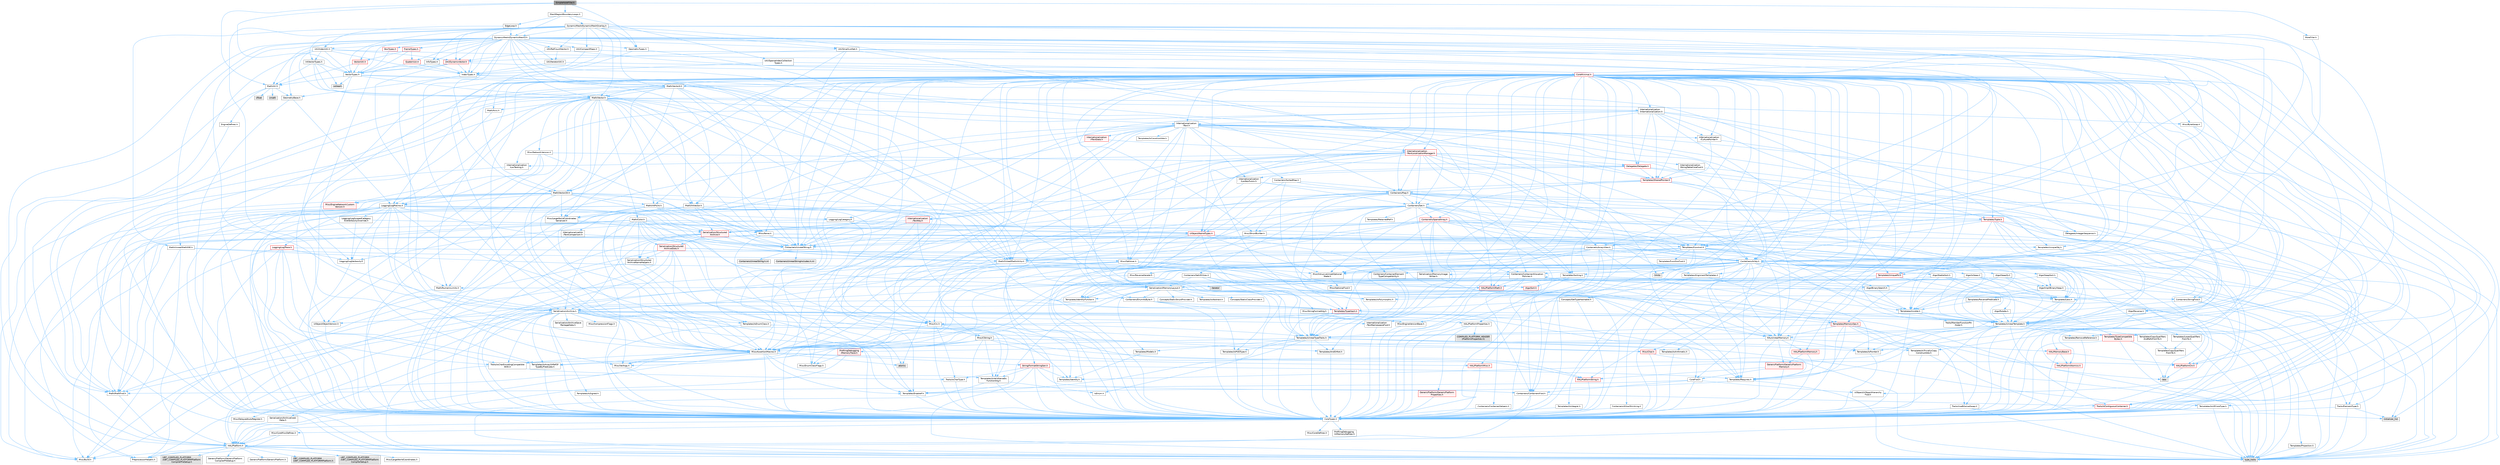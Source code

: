 digraph "SimpleHoleFiller.h"
{
 // INTERACTIVE_SVG=YES
 // LATEX_PDF_SIZE
  bgcolor="transparent";
  edge [fontname=Helvetica,fontsize=10,labelfontname=Helvetica,labelfontsize=10];
  node [fontname=Helvetica,fontsize=10,shape=box,height=0.2,width=0.4];
  Node1 [id="Node000001",label="SimpleHoleFiller.h",height=0.2,width=0.4,color="gray40", fillcolor="grey60", style="filled", fontcolor="black",tooltip=" "];
  Node1 -> Node2 [id="edge1_Node000001_Node000002",color="steelblue1",style="solid",tooltip=" "];
  Node2 [id="Node000002",label="HoleFiller.h",height=0.2,width=0.4,color="grey40", fillcolor="white", style="filled",URL="$dd/db8/HoleFiller_8h.html",tooltip=" "];
  Node2 -> Node3 [id="edge2_Node000002_Node000003",color="steelblue1",style="solid",tooltip=" "];
  Node3 [id="Node000003",label="Containers/Array.h",height=0.2,width=0.4,color="grey40", fillcolor="white", style="filled",URL="$df/dd0/Array_8h.html",tooltip=" "];
  Node3 -> Node4 [id="edge3_Node000003_Node000004",color="steelblue1",style="solid",tooltip=" "];
  Node4 [id="Node000004",label="CoreTypes.h",height=0.2,width=0.4,color="grey40", fillcolor="white", style="filled",URL="$dc/dec/CoreTypes_8h.html",tooltip=" "];
  Node4 -> Node5 [id="edge4_Node000004_Node000005",color="steelblue1",style="solid",tooltip=" "];
  Node5 [id="Node000005",label="HAL/Platform.h",height=0.2,width=0.4,color="grey40", fillcolor="white", style="filled",URL="$d9/dd0/Platform_8h.html",tooltip=" "];
  Node5 -> Node6 [id="edge5_Node000005_Node000006",color="steelblue1",style="solid",tooltip=" "];
  Node6 [id="Node000006",label="Misc/Build.h",height=0.2,width=0.4,color="grey40", fillcolor="white", style="filled",URL="$d3/dbb/Build_8h.html",tooltip=" "];
  Node5 -> Node7 [id="edge6_Node000005_Node000007",color="steelblue1",style="solid",tooltip=" "];
  Node7 [id="Node000007",label="Misc/LargeWorldCoordinates.h",height=0.2,width=0.4,color="grey40", fillcolor="white", style="filled",URL="$d2/dcb/LargeWorldCoordinates_8h.html",tooltip=" "];
  Node5 -> Node8 [id="edge7_Node000005_Node000008",color="steelblue1",style="solid",tooltip=" "];
  Node8 [id="Node000008",label="type_traits",height=0.2,width=0.4,color="grey60", fillcolor="#E0E0E0", style="filled",tooltip=" "];
  Node5 -> Node9 [id="edge8_Node000005_Node000009",color="steelblue1",style="solid",tooltip=" "];
  Node9 [id="Node000009",label="PreprocessorHelpers.h",height=0.2,width=0.4,color="grey40", fillcolor="white", style="filled",URL="$db/ddb/PreprocessorHelpers_8h.html",tooltip=" "];
  Node5 -> Node10 [id="edge9_Node000005_Node000010",color="steelblue1",style="solid",tooltip=" "];
  Node10 [id="Node000010",label="UBT_COMPILED_PLATFORM\l/UBT_COMPILED_PLATFORMPlatform\lCompilerPreSetup.h",height=0.2,width=0.4,color="grey60", fillcolor="#E0E0E0", style="filled",tooltip=" "];
  Node5 -> Node11 [id="edge10_Node000005_Node000011",color="steelblue1",style="solid",tooltip=" "];
  Node11 [id="Node000011",label="GenericPlatform/GenericPlatform\lCompilerPreSetup.h",height=0.2,width=0.4,color="grey40", fillcolor="white", style="filled",URL="$d9/dc8/GenericPlatformCompilerPreSetup_8h.html",tooltip=" "];
  Node5 -> Node12 [id="edge11_Node000005_Node000012",color="steelblue1",style="solid",tooltip=" "];
  Node12 [id="Node000012",label="GenericPlatform/GenericPlatform.h",height=0.2,width=0.4,color="grey40", fillcolor="white", style="filled",URL="$d6/d84/GenericPlatform_8h.html",tooltip=" "];
  Node5 -> Node13 [id="edge12_Node000005_Node000013",color="steelblue1",style="solid",tooltip=" "];
  Node13 [id="Node000013",label="UBT_COMPILED_PLATFORM\l/UBT_COMPILED_PLATFORMPlatform.h",height=0.2,width=0.4,color="grey60", fillcolor="#E0E0E0", style="filled",tooltip=" "];
  Node5 -> Node14 [id="edge13_Node000005_Node000014",color="steelblue1",style="solid",tooltip=" "];
  Node14 [id="Node000014",label="UBT_COMPILED_PLATFORM\l/UBT_COMPILED_PLATFORMPlatform\lCompilerSetup.h",height=0.2,width=0.4,color="grey60", fillcolor="#E0E0E0", style="filled",tooltip=" "];
  Node4 -> Node15 [id="edge14_Node000004_Node000015",color="steelblue1",style="solid",tooltip=" "];
  Node15 [id="Node000015",label="ProfilingDebugging\l/UMemoryDefines.h",height=0.2,width=0.4,color="grey40", fillcolor="white", style="filled",URL="$d2/da2/UMemoryDefines_8h.html",tooltip=" "];
  Node4 -> Node16 [id="edge15_Node000004_Node000016",color="steelblue1",style="solid",tooltip=" "];
  Node16 [id="Node000016",label="Misc/CoreMiscDefines.h",height=0.2,width=0.4,color="grey40", fillcolor="white", style="filled",URL="$da/d38/CoreMiscDefines_8h.html",tooltip=" "];
  Node16 -> Node5 [id="edge16_Node000016_Node000005",color="steelblue1",style="solid",tooltip=" "];
  Node16 -> Node9 [id="edge17_Node000016_Node000009",color="steelblue1",style="solid",tooltip=" "];
  Node4 -> Node17 [id="edge18_Node000004_Node000017",color="steelblue1",style="solid",tooltip=" "];
  Node17 [id="Node000017",label="Misc/CoreDefines.h",height=0.2,width=0.4,color="grey40", fillcolor="white", style="filled",URL="$d3/dd2/CoreDefines_8h.html",tooltip=" "];
  Node3 -> Node18 [id="edge19_Node000003_Node000018",color="steelblue1",style="solid",tooltip=" "];
  Node18 [id="Node000018",label="Misc/AssertionMacros.h",height=0.2,width=0.4,color="grey40", fillcolor="white", style="filled",URL="$d0/dfa/AssertionMacros_8h.html",tooltip=" "];
  Node18 -> Node4 [id="edge20_Node000018_Node000004",color="steelblue1",style="solid",tooltip=" "];
  Node18 -> Node5 [id="edge21_Node000018_Node000005",color="steelblue1",style="solid",tooltip=" "];
  Node18 -> Node19 [id="edge22_Node000018_Node000019",color="steelblue1",style="solid",tooltip=" "];
  Node19 [id="Node000019",label="HAL/PlatformMisc.h",height=0.2,width=0.4,color="red", fillcolor="#FFF0F0", style="filled",URL="$d0/df5/PlatformMisc_8h.html",tooltip=" "];
  Node19 -> Node4 [id="edge23_Node000019_Node000004",color="steelblue1",style="solid",tooltip=" "];
  Node18 -> Node9 [id="edge24_Node000018_Node000009",color="steelblue1",style="solid",tooltip=" "];
  Node18 -> Node55 [id="edge25_Node000018_Node000055",color="steelblue1",style="solid",tooltip=" "];
  Node55 [id="Node000055",label="Templates/EnableIf.h",height=0.2,width=0.4,color="grey40", fillcolor="white", style="filled",URL="$d7/d60/EnableIf_8h.html",tooltip=" "];
  Node55 -> Node4 [id="edge26_Node000055_Node000004",color="steelblue1",style="solid",tooltip=" "];
  Node18 -> Node56 [id="edge27_Node000018_Node000056",color="steelblue1",style="solid",tooltip=" "];
  Node56 [id="Node000056",label="Templates/IsArrayOrRefOf\lTypeByPredicate.h",height=0.2,width=0.4,color="grey40", fillcolor="white", style="filled",URL="$d6/da1/IsArrayOrRefOfTypeByPredicate_8h.html",tooltip=" "];
  Node56 -> Node4 [id="edge28_Node000056_Node000004",color="steelblue1",style="solid",tooltip=" "];
  Node18 -> Node57 [id="edge29_Node000018_Node000057",color="steelblue1",style="solid",tooltip=" "];
  Node57 [id="Node000057",label="Templates/IsValidVariadic\lFunctionArg.h",height=0.2,width=0.4,color="grey40", fillcolor="white", style="filled",URL="$d0/dc8/IsValidVariadicFunctionArg_8h.html",tooltip=" "];
  Node57 -> Node4 [id="edge30_Node000057_Node000004",color="steelblue1",style="solid",tooltip=" "];
  Node57 -> Node58 [id="edge31_Node000057_Node000058",color="steelblue1",style="solid",tooltip=" "];
  Node58 [id="Node000058",label="IsEnum.h",height=0.2,width=0.4,color="grey40", fillcolor="white", style="filled",URL="$d4/de5/IsEnum_8h.html",tooltip=" "];
  Node57 -> Node8 [id="edge32_Node000057_Node000008",color="steelblue1",style="solid",tooltip=" "];
  Node18 -> Node59 [id="edge33_Node000018_Node000059",color="steelblue1",style="solid",tooltip=" "];
  Node59 [id="Node000059",label="Traits/IsCharEncodingCompatible\lWith.h",height=0.2,width=0.4,color="grey40", fillcolor="white", style="filled",URL="$df/dd1/IsCharEncodingCompatibleWith_8h.html",tooltip=" "];
  Node59 -> Node8 [id="edge34_Node000059_Node000008",color="steelblue1",style="solid",tooltip=" "];
  Node59 -> Node60 [id="edge35_Node000059_Node000060",color="steelblue1",style="solid",tooltip=" "];
  Node60 [id="Node000060",label="Traits/IsCharType.h",height=0.2,width=0.4,color="grey40", fillcolor="white", style="filled",URL="$db/d51/IsCharType_8h.html",tooltip=" "];
  Node60 -> Node4 [id="edge36_Node000060_Node000004",color="steelblue1",style="solid",tooltip=" "];
  Node18 -> Node61 [id="edge37_Node000018_Node000061",color="steelblue1",style="solid",tooltip=" "];
  Node61 [id="Node000061",label="Misc/VarArgs.h",height=0.2,width=0.4,color="grey40", fillcolor="white", style="filled",URL="$d5/d6f/VarArgs_8h.html",tooltip=" "];
  Node61 -> Node4 [id="edge38_Node000061_Node000004",color="steelblue1",style="solid",tooltip=" "];
  Node18 -> Node62 [id="edge39_Node000018_Node000062",color="steelblue1",style="solid",tooltip=" "];
  Node62 [id="Node000062",label="String/FormatStringSan.h",height=0.2,width=0.4,color="red", fillcolor="#FFF0F0", style="filled",URL="$d3/d8b/FormatStringSan_8h.html",tooltip=" "];
  Node62 -> Node8 [id="edge40_Node000062_Node000008",color="steelblue1",style="solid",tooltip=" "];
  Node62 -> Node4 [id="edge41_Node000062_Node000004",color="steelblue1",style="solid",tooltip=" "];
  Node62 -> Node63 [id="edge42_Node000062_Node000063",color="steelblue1",style="solid",tooltip=" "];
  Node63 [id="Node000063",label="Templates/Requires.h",height=0.2,width=0.4,color="grey40", fillcolor="white", style="filled",URL="$dc/d96/Requires_8h.html",tooltip=" "];
  Node63 -> Node55 [id="edge43_Node000063_Node000055",color="steelblue1",style="solid",tooltip=" "];
  Node63 -> Node8 [id="edge44_Node000063_Node000008",color="steelblue1",style="solid",tooltip=" "];
  Node62 -> Node64 [id="edge45_Node000062_Node000064",color="steelblue1",style="solid",tooltip=" "];
  Node64 [id="Node000064",label="Templates/Identity.h",height=0.2,width=0.4,color="grey40", fillcolor="white", style="filled",URL="$d0/dd5/Identity_8h.html",tooltip=" "];
  Node62 -> Node57 [id="edge46_Node000062_Node000057",color="steelblue1",style="solid",tooltip=" "];
  Node62 -> Node60 [id="edge47_Node000062_Node000060",color="steelblue1",style="solid",tooltip=" "];
  Node62 -> Node27 [id="edge48_Node000062_Node000027",color="steelblue1",style="solid",tooltip=" "];
  Node27 [id="Node000027",label="Containers/ContainersFwd.h",height=0.2,width=0.4,color="grey40", fillcolor="white", style="filled",URL="$d4/d0a/ContainersFwd_8h.html",tooltip=" "];
  Node27 -> Node5 [id="edge49_Node000027_Node000005",color="steelblue1",style="solid",tooltip=" "];
  Node27 -> Node4 [id="edge50_Node000027_Node000004",color="steelblue1",style="solid",tooltip=" "];
  Node27 -> Node24 [id="edge51_Node000027_Node000024",color="steelblue1",style="solid",tooltip=" "];
  Node24 [id="Node000024",label="Traits/IsContiguousContainer.h",height=0.2,width=0.4,color="red", fillcolor="#FFF0F0", style="filled",URL="$d5/d3c/IsContiguousContainer_8h.html",tooltip=" "];
  Node24 -> Node4 [id="edge52_Node000024_Node000004",color="steelblue1",style="solid",tooltip=" "];
  Node24 -> Node23 [id="edge53_Node000024_Node000023",color="steelblue1",style="solid",tooltip=" "];
  Node23 [id="Node000023",label="initializer_list",height=0.2,width=0.4,color="grey60", fillcolor="#E0E0E0", style="filled",tooltip=" "];
  Node18 -> Node68 [id="edge54_Node000018_Node000068",color="steelblue1",style="solid",tooltip=" "];
  Node68 [id="Node000068",label="atomic",height=0.2,width=0.4,color="grey60", fillcolor="#E0E0E0", style="filled",tooltip=" "];
  Node3 -> Node69 [id="edge55_Node000003_Node000069",color="steelblue1",style="solid",tooltip=" "];
  Node69 [id="Node000069",label="Misc/IntrusiveUnsetOptional\lState.h",height=0.2,width=0.4,color="grey40", fillcolor="white", style="filled",URL="$d2/d0a/IntrusiveUnsetOptionalState_8h.html",tooltip=" "];
  Node69 -> Node70 [id="edge56_Node000069_Node000070",color="steelblue1",style="solid",tooltip=" "];
  Node70 [id="Node000070",label="Misc/OptionalFwd.h",height=0.2,width=0.4,color="grey40", fillcolor="white", style="filled",URL="$dc/d50/OptionalFwd_8h.html",tooltip=" "];
  Node3 -> Node71 [id="edge57_Node000003_Node000071",color="steelblue1",style="solid",tooltip=" "];
  Node71 [id="Node000071",label="Misc/ReverseIterate.h",height=0.2,width=0.4,color="grey40", fillcolor="white", style="filled",URL="$db/de3/ReverseIterate_8h.html",tooltip=" "];
  Node71 -> Node5 [id="edge58_Node000071_Node000005",color="steelblue1",style="solid",tooltip=" "];
  Node71 -> Node72 [id="edge59_Node000071_Node000072",color="steelblue1",style="solid",tooltip=" "];
  Node72 [id="Node000072",label="iterator",height=0.2,width=0.4,color="grey60", fillcolor="#E0E0E0", style="filled",tooltip=" "];
  Node3 -> Node73 [id="edge60_Node000003_Node000073",color="steelblue1",style="solid",tooltip=" "];
  Node73 [id="Node000073",label="HAL/UnrealMemory.h",height=0.2,width=0.4,color="grey40", fillcolor="white", style="filled",URL="$d9/d96/UnrealMemory_8h.html",tooltip=" "];
  Node73 -> Node4 [id="edge61_Node000073_Node000004",color="steelblue1",style="solid",tooltip=" "];
  Node73 -> Node74 [id="edge62_Node000073_Node000074",color="steelblue1",style="solid",tooltip=" "];
  Node74 [id="Node000074",label="GenericPlatform/GenericPlatform\lMemory.h",height=0.2,width=0.4,color="red", fillcolor="#FFF0F0", style="filled",URL="$dd/d22/GenericPlatformMemory_8h.html",tooltip=" "];
  Node74 -> Node26 [id="edge63_Node000074_Node000026",color="steelblue1",style="solid",tooltip=" "];
  Node26 [id="Node000026",label="CoreFwd.h",height=0.2,width=0.4,color="grey40", fillcolor="white", style="filled",URL="$d1/d1e/CoreFwd_8h.html",tooltip=" "];
  Node26 -> Node4 [id="edge64_Node000026_Node000004",color="steelblue1",style="solid",tooltip=" "];
  Node26 -> Node27 [id="edge65_Node000026_Node000027",color="steelblue1",style="solid",tooltip=" "];
  Node26 -> Node28 [id="edge66_Node000026_Node000028",color="steelblue1",style="solid",tooltip=" "];
  Node28 [id="Node000028",label="Math/MathFwd.h",height=0.2,width=0.4,color="grey40", fillcolor="white", style="filled",URL="$d2/d10/MathFwd_8h.html",tooltip=" "];
  Node28 -> Node5 [id="edge67_Node000028_Node000005",color="steelblue1",style="solid",tooltip=" "];
  Node26 -> Node29 [id="edge68_Node000026_Node000029",color="steelblue1",style="solid",tooltip=" "];
  Node29 [id="Node000029",label="UObject/UObjectHierarchy\lFwd.h",height=0.2,width=0.4,color="grey40", fillcolor="white", style="filled",URL="$d3/d13/UObjectHierarchyFwd_8h.html",tooltip=" "];
  Node74 -> Node4 [id="edge69_Node000074_Node000004",color="steelblue1",style="solid",tooltip=" "];
  Node74 -> Node75 [id="edge70_Node000074_Node000075",color="steelblue1",style="solid",tooltip=" "];
  Node75 [id="Node000075",label="HAL/PlatformString.h",height=0.2,width=0.4,color="red", fillcolor="#FFF0F0", style="filled",URL="$db/db5/PlatformString_8h.html",tooltip=" "];
  Node75 -> Node4 [id="edge71_Node000075_Node000004",color="steelblue1",style="solid",tooltip=" "];
  Node73 -> Node77 [id="edge72_Node000073_Node000077",color="steelblue1",style="solid",tooltip=" "];
  Node77 [id="Node000077",label="HAL/MemoryBase.h",height=0.2,width=0.4,color="red", fillcolor="#FFF0F0", style="filled",URL="$d6/d9f/MemoryBase_8h.html",tooltip=" "];
  Node77 -> Node4 [id="edge73_Node000077_Node000004",color="steelblue1",style="solid",tooltip=" "];
  Node77 -> Node48 [id="edge74_Node000077_Node000048",color="steelblue1",style="solid",tooltip=" "];
  Node48 [id="Node000048",label="HAL/PlatformAtomics.h",height=0.2,width=0.4,color="red", fillcolor="#FFF0F0", style="filled",URL="$d3/d36/PlatformAtomics_8h.html",tooltip=" "];
  Node48 -> Node4 [id="edge75_Node000048_Node000004",color="steelblue1",style="solid",tooltip=" "];
  Node77 -> Node31 [id="edge76_Node000077_Node000031",color="steelblue1",style="solid",tooltip=" "];
  Node31 [id="Node000031",label="HAL/PlatformCrt.h",height=0.2,width=0.4,color="red", fillcolor="#FFF0F0", style="filled",URL="$d8/d75/PlatformCrt_8h.html",tooltip=" "];
  Node31 -> Node32 [id="edge77_Node000031_Node000032",color="steelblue1",style="solid",tooltip=" "];
  Node32 [id="Node000032",label="new",height=0.2,width=0.4,color="grey60", fillcolor="#E0E0E0", style="filled",tooltip=" "];
  Node73 -> Node90 [id="edge78_Node000073_Node000090",color="steelblue1",style="solid",tooltip=" "];
  Node90 [id="Node000090",label="HAL/PlatformMemory.h",height=0.2,width=0.4,color="red", fillcolor="#FFF0F0", style="filled",URL="$de/d68/PlatformMemory_8h.html",tooltip=" "];
  Node90 -> Node4 [id="edge79_Node000090_Node000004",color="steelblue1",style="solid",tooltip=" "];
  Node90 -> Node74 [id="edge80_Node000090_Node000074",color="steelblue1",style="solid",tooltip=" "];
  Node73 -> Node92 [id="edge81_Node000073_Node000092",color="steelblue1",style="solid",tooltip=" "];
  Node92 [id="Node000092",label="ProfilingDebugging\l/MemoryTrace.h",height=0.2,width=0.4,color="red", fillcolor="#FFF0F0", style="filled",URL="$da/dd7/MemoryTrace_8h.html",tooltip=" "];
  Node92 -> Node5 [id="edge82_Node000092_Node000005",color="steelblue1",style="solid",tooltip=" "];
  Node92 -> Node43 [id="edge83_Node000092_Node000043",color="steelblue1",style="solid",tooltip=" "];
  Node43 [id="Node000043",label="Misc/EnumClassFlags.h",height=0.2,width=0.4,color="grey40", fillcolor="white", style="filled",URL="$d8/de7/EnumClassFlags_8h.html",tooltip=" "];
  Node73 -> Node93 [id="edge84_Node000073_Node000093",color="steelblue1",style="solid",tooltip=" "];
  Node93 [id="Node000093",label="Templates/IsPointer.h",height=0.2,width=0.4,color="grey40", fillcolor="white", style="filled",URL="$d7/d05/IsPointer_8h.html",tooltip=" "];
  Node93 -> Node4 [id="edge85_Node000093_Node000004",color="steelblue1",style="solid",tooltip=" "];
  Node3 -> Node94 [id="edge86_Node000003_Node000094",color="steelblue1",style="solid",tooltip=" "];
  Node94 [id="Node000094",label="Templates/UnrealTypeTraits.h",height=0.2,width=0.4,color="grey40", fillcolor="white", style="filled",URL="$d2/d2d/UnrealTypeTraits_8h.html",tooltip=" "];
  Node94 -> Node4 [id="edge87_Node000094_Node000004",color="steelblue1",style="solid",tooltip=" "];
  Node94 -> Node93 [id="edge88_Node000094_Node000093",color="steelblue1",style="solid",tooltip=" "];
  Node94 -> Node18 [id="edge89_Node000094_Node000018",color="steelblue1",style="solid",tooltip=" "];
  Node94 -> Node86 [id="edge90_Node000094_Node000086",color="steelblue1",style="solid",tooltip=" "];
  Node86 [id="Node000086",label="Templates/AndOrNot.h",height=0.2,width=0.4,color="grey40", fillcolor="white", style="filled",URL="$db/d0a/AndOrNot_8h.html",tooltip=" "];
  Node86 -> Node4 [id="edge91_Node000086_Node000004",color="steelblue1",style="solid",tooltip=" "];
  Node94 -> Node55 [id="edge92_Node000094_Node000055",color="steelblue1",style="solid",tooltip=" "];
  Node94 -> Node95 [id="edge93_Node000094_Node000095",color="steelblue1",style="solid",tooltip=" "];
  Node95 [id="Node000095",label="Templates/IsArithmetic.h",height=0.2,width=0.4,color="grey40", fillcolor="white", style="filled",URL="$d2/d5d/IsArithmetic_8h.html",tooltip=" "];
  Node95 -> Node4 [id="edge94_Node000095_Node000004",color="steelblue1",style="solid",tooltip=" "];
  Node94 -> Node58 [id="edge95_Node000094_Node000058",color="steelblue1",style="solid",tooltip=" "];
  Node94 -> Node96 [id="edge96_Node000094_Node000096",color="steelblue1",style="solid",tooltip=" "];
  Node96 [id="Node000096",label="Templates/Models.h",height=0.2,width=0.4,color="grey40", fillcolor="white", style="filled",URL="$d3/d0c/Models_8h.html",tooltip=" "];
  Node96 -> Node64 [id="edge97_Node000096_Node000064",color="steelblue1",style="solid",tooltip=" "];
  Node94 -> Node97 [id="edge98_Node000094_Node000097",color="steelblue1",style="solid",tooltip=" "];
  Node97 [id="Node000097",label="Templates/IsPODType.h",height=0.2,width=0.4,color="grey40", fillcolor="white", style="filled",URL="$d7/db1/IsPODType_8h.html",tooltip=" "];
  Node97 -> Node4 [id="edge99_Node000097_Node000004",color="steelblue1",style="solid",tooltip=" "];
  Node94 -> Node98 [id="edge100_Node000094_Node000098",color="steelblue1",style="solid",tooltip=" "];
  Node98 [id="Node000098",label="Templates/IsUECoreType.h",height=0.2,width=0.4,color="grey40", fillcolor="white", style="filled",URL="$d1/db8/IsUECoreType_8h.html",tooltip=" "];
  Node98 -> Node4 [id="edge101_Node000098_Node000004",color="steelblue1",style="solid",tooltip=" "];
  Node98 -> Node8 [id="edge102_Node000098_Node000008",color="steelblue1",style="solid",tooltip=" "];
  Node94 -> Node87 [id="edge103_Node000094_Node000087",color="steelblue1",style="solid",tooltip=" "];
  Node87 [id="Node000087",label="Templates/IsTriviallyCopy\lConstructible.h",height=0.2,width=0.4,color="grey40", fillcolor="white", style="filled",URL="$d3/d78/IsTriviallyCopyConstructible_8h.html",tooltip=" "];
  Node87 -> Node4 [id="edge104_Node000087_Node000004",color="steelblue1",style="solid",tooltip=" "];
  Node87 -> Node8 [id="edge105_Node000087_Node000008",color="steelblue1",style="solid",tooltip=" "];
  Node3 -> Node99 [id="edge106_Node000003_Node000099",color="steelblue1",style="solid",tooltip=" "];
  Node99 [id="Node000099",label="Templates/UnrealTemplate.h",height=0.2,width=0.4,color="grey40", fillcolor="white", style="filled",URL="$d4/d24/UnrealTemplate_8h.html",tooltip=" "];
  Node99 -> Node4 [id="edge107_Node000099_Node000004",color="steelblue1",style="solid",tooltip=" "];
  Node99 -> Node93 [id="edge108_Node000099_Node000093",color="steelblue1",style="solid",tooltip=" "];
  Node99 -> Node73 [id="edge109_Node000099_Node000073",color="steelblue1",style="solid",tooltip=" "];
  Node99 -> Node100 [id="edge110_Node000099_Node000100",color="steelblue1",style="solid",tooltip=" "];
  Node100 [id="Node000100",label="Templates/CopyQualifiers\lAndRefsFromTo.h",height=0.2,width=0.4,color="grey40", fillcolor="white", style="filled",URL="$d3/db3/CopyQualifiersAndRefsFromTo_8h.html",tooltip=" "];
  Node100 -> Node101 [id="edge111_Node000100_Node000101",color="steelblue1",style="solid",tooltip=" "];
  Node101 [id="Node000101",label="Templates/CopyQualifiers\lFromTo.h",height=0.2,width=0.4,color="grey40", fillcolor="white", style="filled",URL="$d5/db4/CopyQualifiersFromTo_8h.html",tooltip=" "];
  Node99 -> Node94 [id="edge112_Node000099_Node000094",color="steelblue1",style="solid",tooltip=" "];
  Node99 -> Node102 [id="edge113_Node000099_Node000102",color="steelblue1",style="solid",tooltip=" "];
  Node102 [id="Node000102",label="Templates/RemoveReference.h",height=0.2,width=0.4,color="grey40", fillcolor="white", style="filled",URL="$da/dbe/RemoveReference_8h.html",tooltip=" "];
  Node102 -> Node4 [id="edge114_Node000102_Node000004",color="steelblue1",style="solid",tooltip=" "];
  Node99 -> Node63 [id="edge115_Node000099_Node000063",color="steelblue1",style="solid",tooltip=" "];
  Node99 -> Node103 [id="edge116_Node000099_Node000103",color="steelblue1",style="solid",tooltip=" "];
  Node103 [id="Node000103",label="Templates/TypeCompatible\lBytes.h",height=0.2,width=0.4,color="red", fillcolor="#FFF0F0", style="filled",URL="$df/d0a/TypeCompatibleBytes_8h.html",tooltip=" "];
  Node103 -> Node4 [id="edge117_Node000103_Node000004",color="steelblue1",style="solid",tooltip=" "];
  Node103 -> Node32 [id="edge118_Node000103_Node000032",color="steelblue1",style="solid",tooltip=" "];
  Node103 -> Node8 [id="edge119_Node000103_Node000008",color="steelblue1",style="solid",tooltip=" "];
  Node99 -> Node64 [id="edge120_Node000099_Node000064",color="steelblue1",style="solid",tooltip=" "];
  Node99 -> Node24 [id="edge121_Node000099_Node000024",color="steelblue1",style="solid",tooltip=" "];
  Node99 -> Node104 [id="edge122_Node000099_Node000104",color="steelblue1",style="solid",tooltip=" "];
  Node104 [id="Node000104",label="Traits/UseBitwiseSwap.h",height=0.2,width=0.4,color="grey40", fillcolor="white", style="filled",URL="$db/df3/UseBitwiseSwap_8h.html",tooltip=" "];
  Node104 -> Node4 [id="edge123_Node000104_Node000004",color="steelblue1",style="solid",tooltip=" "];
  Node104 -> Node8 [id="edge124_Node000104_Node000008",color="steelblue1",style="solid",tooltip=" "];
  Node99 -> Node8 [id="edge125_Node000099_Node000008",color="steelblue1",style="solid",tooltip=" "];
  Node3 -> Node105 [id="edge126_Node000003_Node000105",color="steelblue1",style="solid",tooltip=" "];
  Node105 [id="Node000105",label="Containers/AllowShrinking.h",height=0.2,width=0.4,color="grey40", fillcolor="white", style="filled",URL="$d7/d1a/AllowShrinking_8h.html",tooltip=" "];
  Node105 -> Node4 [id="edge127_Node000105_Node000004",color="steelblue1",style="solid",tooltip=" "];
  Node3 -> Node106 [id="edge128_Node000003_Node000106",color="steelblue1",style="solid",tooltip=" "];
  Node106 [id="Node000106",label="Containers/ContainerAllocation\lPolicies.h",height=0.2,width=0.4,color="grey40", fillcolor="white", style="filled",URL="$d7/dff/ContainerAllocationPolicies_8h.html",tooltip=" "];
  Node106 -> Node4 [id="edge129_Node000106_Node000004",color="steelblue1",style="solid",tooltip=" "];
  Node106 -> Node107 [id="edge130_Node000106_Node000107",color="steelblue1",style="solid",tooltip=" "];
  Node107 [id="Node000107",label="Containers/ContainerHelpers.h",height=0.2,width=0.4,color="grey40", fillcolor="white", style="filled",URL="$d7/d33/ContainerHelpers_8h.html",tooltip=" "];
  Node107 -> Node4 [id="edge131_Node000107_Node000004",color="steelblue1",style="solid",tooltip=" "];
  Node106 -> Node106 [id="edge132_Node000106_Node000106",color="steelblue1",style="solid",tooltip=" "];
  Node106 -> Node108 [id="edge133_Node000106_Node000108",color="steelblue1",style="solid",tooltip=" "];
  Node108 [id="Node000108",label="HAL/PlatformMath.h",height=0.2,width=0.4,color="red", fillcolor="#FFF0F0", style="filled",URL="$dc/d53/PlatformMath_8h.html",tooltip=" "];
  Node108 -> Node4 [id="edge134_Node000108_Node000004",color="steelblue1",style="solid",tooltip=" "];
  Node106 -> Node73 [id="edge135_Node000106_Node000073",color="steelblue1",style="solid",tooltip=" "];
  Node106 -> Node41 [id="edge136_Node000106_Node000041",color="steelblue1",style="solid",tooltip=" "];
  Node41 [id="Node000041",label="Math/NumericLimits.h",height=0.2,width=0.4,color="grey40", fillcolor="white", style="filled",URL="$df/d1b/NumericLimits_8h.html",tooltip=" "];
  Node41 -> Node4 [id="edge137_Node000041_Node000004",color="steelblue1",style="solid",tooltip=" "];
  Node106 -> Node18 [id="edge138_Node000106_Node000018",color="steelblue1",style="solid",tooltip=" "];
  Node106 -> Node116 [id="edge139_Node000106_Node000116",color="steelblue1",style="solid",tooltip=" "];
  Node116 [id="Node000116",label="Templates/IsPolymorphic.h",height=0.2,width=0.4,color="grey40", fillcolor="white", style="filled",URL="$dc/d20/IsPolymorphic_8h.html",tooltip=" "];
  Node106 -> Node117 [id="edge140_Node000106_Node000117",color="steelblue1",style="solid",tooltip=" "];
  Node117 [id="Node000117",label="Templates/MemoryOps.h",height=0.2,width=0.4,color="red", fillcolor="#FFF0F0", style="filled",URL="$db/dea/MemoryOps_8h.html",tooltip=" "];
  Node117 -> Node4 [id="edge141_Node000117_Node000004",color="steelblue1",style="solid",tooltip=" "];
  Node117 -> Node73 [id="edge142_Node000117_Node000073",color="steelblue1",style="solid",tooltip=" "];
  Node117 -> Node87 [id="edge143_Node000117_Node000087",color="steelblue1",style="solid",tooltip=" "];
  Node117 -> Node63 [id="edge144_Node000117_Node000063",color="steelblue1",style="solid",tooltip=" "];
  Node117 -> Node94 [id="edge145_Node000117_Node000094",color="steelblue1",style="solid",tooltip=" "];
  Node117 -> Node104 [id="edge146_Node000117_Node000104",color="steelblue1",style="solid",tooltip=" "];
  Node117 -> Node32 [id="edge147_Node000117_Node000032",color="steelblue1",style="solid",tooltip=" "];
  Node117 -> Node8 [id="edge148_Node000117_Node000008",color="steelblue1",style="solid",tooltip=" "];
  Node106 -> Node103 [id="edge149_Node000106_Node000103",color="steelblue1",style="solid",tooltip=" "];
  Node106 -> Node8 [id="edge150_Node000106_Node000008",color="steelblue1",style="solid",tooltip=" "];
  Node3 -> Node118 [id="edge151_Node000003_Node000118",color="steelblue1",style="solid",tooltip=" "];
  Node118 [id="Node000118",label="Containers/ContainerElement\lTypeCompatibility.h",height=0.2,width=0.4,color="grey40", fillcolor="white", style="filled",URL="$df/ddf/ContainerElementTypeCompatibility_8h.html",tooltip=" "];
  Node118 -> Node4 [id="edge152_Node000118_Node000004",color="steelblue1",style="solid",tooltip=" "];
  Node118 -> Node94 [id="edge153_Node000118_Node000094",color="steelblue1",style="solid",tooltip=" "];
  Node3 -> Node119 [id="edge154_Node000003_Node000119",color="steelblue1",style="solid",tooltip=" "];
  Node119 [id="Node000119",label="Serialization/Archive.h",height=0.2,width=0.4,color="grey40", fillcolor="white", style="filled",URL="$d7/d3b/Archive_8h.html",tooltip=" "];
  Node119 -> Node26 [id="edge155_Node000119_Node000026",color="steelblue1",style="solid",tooltip=" "];
  Node119 -> Node4 [id="edge156_Node000119_Node000004",color="steelblue1",style="solid",tooltip=" "];
  Node119 -> Node120 [id="edge157_Node000119_Node000120",color="steelblue1",style="solid",tooltip=" "];
  Node120 [id="Node000120",label="HAL/PlatformProperties.h",height=0.2,width=0.4,color="grey40", fillcolor="white", style="filled",URL="$d9/db0/PlatformProperties_8h.html",tooltip=" "];
  Node120 -> Node4 [id="edge158_Node000120_Node000004",color="steelblue1",style="solid",tooltip=" "];
  Node120 -> Node121 [id="edge159_Node000120_Node000121",color="steelblue1",style="solid",tooltip=" "];
  Node121 [id="Node000121",label="GenericPlatform/GenericPlatform\lProperties.h",height=0.2,width=0.4,color="red", fillcolor="#FFF0F0", style="filled",URL="$d2/dcd/GenericPlatformProperties_8h.html",tooltip=" "];
  Node121 -> Node4 [id="edge160_Node000121_Node000004",color="steelblue1",style="solid",tooltip=" "];
  Node120 -> Node122 [id="edge161_Node000120_Node000122",color="steelblue1",style="solid",tooltip=" "];
  Node122 [id="Node000122",label="COMPILED_PLATFORM_HEADER\l(PlatformProperties.h)",height=0.2,width=0.4,color="grey60", fillcolor="#E0E0E0", style="filled",tooltip=" "];
  Node119 -> Node123 [id="edge162_Node000119_Node000123",color="steelblue1",style="solid",tooltip=" "];
  Node123 [id="Node000123",label="Internationalization\l/TextNamespaceFwd.h",height=0.2,width=0.4,color="grey40", fillcolor="white", style="filled",URL="$d8/d97/TextNamespaceFwd_8h.html",tooltip=" "];
  Node123 -> Node4 [id="edge163_Node000123_Node000004",color="steelblue1",style="solid",tooltip=" "];
  Node119 -> Node28 [id="edge164_Node000119_Node000028",color="steelblue1",style="solid",tooltip=" "];
  Node119 -> Node18 [id="edge165_Node000119_Node000018",color="steelblue1",style="solid",tooltip=" "];
  Node119 -> Node6 [id="edge166_Node000119_Node000006",color="steelblue1",style="solid",tooltip=" "];
  Node119 -> Node42 [id="edge167_Node000119_Node000042",color="steelblue1",style="solid",tooltip=" "];
  Node42 [id="Node000042",label="Misc/CompressionFlags.h",height=0.2,width=0.4,color="grey40", fillcolor="white", style="filled",URL="$d9/d76/CompressionFlags_8h.html",tooltip=" "];
  Node119 -> Node124 [id="edge168_Node000119_Node000124",color="steelblue1",style="solid",tooltip=" "];
  Node124 [id="Node000124",label="Misc/EngineVersionBase.h",height=0.2,width=0.4,color="grey40", fillcolor="white", style="filled",URL="$d5/d2b/EngineVersionBase_8h.html",tooltip=" "];
  Node124 -> Node4 [id="edge169_Node000124_Node000004",color="steelblue1",style="solid",tooltip=" "];
  Node119 -> Node61 [id="edge170_Node000119_Node000061",color="steelblue1",style="solid",tooltip=" "];
  Node119 -> Node125 [id="edge171_Node000119_Node000125",color="steelblue1",style="solid",tooltip=" "];
  Node125 [id="Node000125",label="Serialization/ArchiveCook\lData.h",height=0.2,width=0.4,color="grey40", fillcolor="white", style="filled",URL="$dc/db6/ArchiveCookData_8h.html",tooltip=" "];
  Node125 -> Node5 [id="edge172_Node000125_Node000005",color="steelblue1",style="solid",tooltip=" "];
  Node119 -> Node126 [id="edge173_Node000119_Node000126",color="steelblue1",style="solid",tooltip=" "];
  Node126 [id="Node000126",label="Serialization/ArchiveSave\lPackageData.h",height=0.2,width=0.4,color="grey40", fillcolor="white", style="filled",URL="$d1/d37/ArchiveSavePackageData_8h.html",tooltip=" "];
  Node119 -> Node55 [id="edge174_Node000119_Node000055",color="steelblue1",style="solid",tooltip=" "];
  Node119 -> Node56 [id="edge175_Node000119_Node000056",color="steelblue1",style="solid",tooltip=" "];
  Node119 -> Node127 [id="edge176_Node000119_Node000127",color="steelblue1",style="solid",tooltip=" "];
  Node127 [id="Node000127",label="Templates/IsEnumClass.h",height=0.2,width=0.4,color="grey40", fillcolor="white", style="filled",URL="$d7/d15/IsEnumClass_8h.html",tooltip=" "];
  Node127 -> Node4 [id="edge177_Node000127_Node000004",color="steelblue1",style="solid",tooltip=" "];
  Node127 -> Node86 [id="edge178_Node000127_Node000086",color="steelblue1",style="solid",tooltip=" "];
  Node119 -> Node113 [id="edge179_Node000119_Node000113",color="steelblue1",style="solid",tooltip=" "];
  Node113 [id="Node000113",label="Templates/IsSigned.h",height=0.2,width=0.4,color="grey40", fillcolor="white", style="filled",URL="$d8/dd8/IsSigned_8h.html",tooltip=" "];
  Node113 -> Node4 [id="edge180_Node000113_Node000004",color="steelblue1",style="solid",tooltip=" "];
  Node119 -> Node57 [id="edge181_Node000119_Node000057",color="steelblue1",style="solid",tooltip=" "];
  Node119 -> Node99 [id="edge182_Node000119_Node000099",color="steelblue1",style="solid",tooltip=" "];
  Node119 -> Node59 [id="edge183_Node000119_Node000059",color="steelblue1",style="solid",tooltip=" "];
  Node119 -> Node128 [id="edge184_Node000119_Node000128",color="steelblue1",style="solid",tooltip=" "];
  Node128 [id="Node000128",label="UObject/ObjectVersion.h",height=0.2,width=0.4,color="grey40", fillcolor="white", style="filled",URL="$da/d63/ObjectVersion_8h.html",tooltip=" "];
  Node128 -> Node4 [id="edge185_Node000128_Node000004",color="steelblue1",style="solid",tooltip=" "];
  Node3 -> Node129 [id="edge186_Node000003_Node000129",color="steelblue1",style="solid",tooltip=" "];
  Node129 [id="Node000129",label="Serialization/MemoryImage\lWriter.h",height=0.2,width=0.4,color="grey40", fillcolor="white", style="filled",URL="$d0/d08/MemoryImageWriter_8h.html",tooltip=" "];
  Node129 -> Node4 [id="edge187_Node000129_Node000004",color="steelblue1",style="solid",tooltip=" "];
  Node129 -> Node130 [id="edge188_Node000129_Node000130",color="steelblue1",style="solid",tooltip=" "];
  Node130 [id="Node000130",label="Serialization/MemoryLayout.h",height=0.2,width=0.4,color="grey40", fillcolor="white", style="filled",URL="$d7/d66/MemoryLayout_8h.html",tooltip=" "];
  Node130 -> Node131 [id="edge189_Node000130_Node000131",color="steelblue1",style="solid",tooltip=" "];
  Node131 [id="Node000131",label="Concepts/StaticClassProvider.h",height=0.2,width=0.4,color="grey40", fillcolor="white", style="filled",URL="$dd/d83/StaticClassProvider_8h.html",tooltip=" "];
  Node130 -> Node132 [id="edge190_Node000130_Node000132",color="steelblue1",style="solid",tooltip=" "];
  Node132 [id="Node000132",label="Concepts/StaticStructProvider.h",height=0.2,width=0.4,color="grey40", fillcolor="white", style="filled",URL="$d5/d77/StaticStructProvider_8h.html",tooltip=" "];
  Node130 -> Node133 [id="edge191_Node000130_Node000133",color="steelblue1",style="solid",tooltip=" "];
  Node133 [id="Node000133",label="Containers/EnumAsByte.h",height=0.2,width=0.4,color="grey40", fillcolor="white", style="filled",URL="$d6/d9a/EnumAsByte_8h.html",tooltip=" "];
  Node133 -> Node4 [id="edge192_Node000133_Node000004",color="steelblue1",style="solid",tooltip=" "];
  Node133 -> Node97 [id="edge193_Node000133_Node000097",color="steelblue1",style="solid",tooltip=" "];
  Node133 -> Node134 [id="edge194_Node000133_Node000134",color="steelblue1",style="solid",tooltip=" "];
  Node134 [id="Node000134",label="Templates/TypeHash.h",height=0.2,width=0.4,color="red", fillcolor="#FFF0F0", style="filled",URL="$d1/d62/TypeHash_8h.html",tooltip=" "];
  Node134 -> Node4 [id="edge195_Node000134_Node000004",color="steelblue1",style="solid",tooltip=" "];
  Node134 -> Node63 [id="edge196_Node000134_Node000063",color="steelblue1",style="solid",tooltip=" "];
  Node134 -> Node135 [id="edge197_Node000134_Node000135",color="steelblue1",style="solid",tooltip=" "];
  Node135 [id="Node000135",label="Misc/Crc.h",height=0.2,width=0.4,color="grey40", fillcolor="white", style="filled",URL="$d4/dd2/Crc_8h.html",tooltip=" "];
  Node135 -> Node4 [id="edge198_Node000135_Node000004",color="steelblue1",style="solid",tooltip=" "];
  Node135 -> Node75 [id="edge199_Node000135_Node000075",color="steelblue1",style="solid",tooltip=" "];
  Node135 -> Node18 [id="edge200_Node000135_Node000018",color="steelblue1",style="solid",tooltip=" "];
  Node135 -> Node136 [id="edge201_Node000135_Node000136",color="steelblue1",style="solid",tooltip=" "];
  Node136 [id="Node000136",label="Misc/CString.h",height=0.2,width=0.4,color="grey40", fillcolor="white", style="filled",URL="$d2/d49/CString_8h.html",tooltip=" "];
  Node136 -> Node4 [id="edge202_Node000136_Node000004",color="steelblue1",style="solid",tooltip=" "];
  Node136 -> Node31 [id="edge203_Node000136_Node000031",color="steelblue1",style="solid",tooltip=" "];
  Node136 -> Node75 [id="edge204_Node000136_Node000075",color="steelblue1",style="solid",tooltip=" "];
  Node136 -> Node18 [id="edge205_Node000136_Node000018",color="steelblue1",style="solid",tooltip=" "];
  Node136 -> Node137 [id="edge206_Node000136_Node000137",color="steelblue1",style="solid",tooltip=" "];
  Node137 [id="Node000137",label="Misc/Char.h",height=0.2,width=0.4,color="red", fillcolor="#FFF0F0", style="filled",URL="$d0/d58/Char_8h.html",tooltip=" "];
  Node137 -> Node4 [id="edge207_Node000137_Node000004",color="steelblue1",style="solid",tooltip=" "];
  Node137 -> Node8 [id="edge208_Node000137_Node000008",color="steelblue1",style="solid",tooltip=" "];
  Node136 -> Node61 [id="edge209_Node000136_Node000061",color="steelblue1",style="solid",tooltip=" "];
  Node136 -> Node56 [id="edge210_Node000136_Node000056",color="steelblue1",style="solid",tooltip=" "];
  Node136 -> Node57 [id="edge211_Node000136_Node000057",color="steelblue1",style="solid",tooltip=" "];
  Node136 -> Node59 [id="edge212_Node000136_Node000059",color="steelblue1",style="solid",tooltip=" "];
  Node135 -> Node137 [id="edge213_Node000135_Node000137",color="steelblue1",style="solid",tooltip=" "];
  Node135 -> Node94 [id="edge214_Node000135_Node000094",color="steelblue1",style="solid",tooltip=" "];
  Node135 -> Node60 [id="edge215_Node000135_Node000060",color="steelblue1",style="solid",tooltip=" "];
  Node134 -> Node8 [id="edge216_Node000134_Node000008",color="steelblue1",style="solid",tooltip=" "];
  Node130 -> Node21 [id="edge217_Node000130_Node000021",color="steelblue1",style="solid",tooltip=" "];
  Node21 [id="Node000021",label="Containers/StringFwd.h",height=0.2,width=0.4,color="grey40", fillcolor="white", style="filled",URL="$df/d37/StringFwd_8h.html",tooltip=" "];
  Node21 -> Node4 [id="edge218_Node000021_Node000004",color="steelblue1",style="solid",tooltip=" "];
  Node21 -> Node22 [id="edge219_Node000021_Node000022",color="steelblue1",style="solid",tooltip=" "];
  Node22 [id="Node000022",label="Traits/ElementType.h",height=0.2,width=0.4,color="grey40", fillcolor="white", style="filled",URL="$d5/d4f/ElementType_8h.html",tooltip=" "];
  Node22 -> Node5 [id="edge220_Node000022_Node000005",color="steelblue1",style="solid",tooltip=" "];
  Node22 -> Node23 [id="edge221_Node000022_Node000023",color="steelblue1",style="solid",tooltip=" "];
  Node22 -> Node8 [id="edge222_Node000022_Node000008",color="steelblue1",style="solid",tooltip=" "];
  Node21 -> Node24 [id="edge223_Node000021_Node000024",color="steelblue1",style="solid",tooltip=" "];
  Node130 -> Node73 [id="edge224_Node000130_Node000073",color="steelblue1",style="solid",tooltip=" "];
  Node130 -> Node141 [id="edge225_Node000130_Node000141",color="steelblue1",style="solid",tooltip=" "];
  Node141 [id="Node000141",label="Misc/DelayedAutoRegister.h",height=0.2,width=0.4,color="grey40", fillcolor="white", style="filled",URL="$d1/dda/DelayedAutoRegister_8h.html",tooltip=" "];
  Node141 -> Node5 [id="edge226_Node000141_Node000005",color="steelblue1",style="solid",tooltip=" "];
  Node130 -> Node55 [id="edge227_Node000130_Node000055",color="steelblue1",style="solid",tooltip=" "];
  Node130 -> Node142 [id="edge228_Node000130_Node000142",color="steelblue1",style="solid",tooltip=" "];
  Node142 [id="Node000142",label="Templates/IsAbstract.h",height=0.2,width=0.4,color="grey40", fillcolor="white", style="filled",URL="$d8/db7/IsAbstract_8h.html",tooltip=" "];
  Node130 -> Node116 [id="edge229_Node000130_Node000116",color="steelblue1",style="solid",tooltip=" "];
  Node130 -> Node96 [id="edge230_Node000130_Node000096",color="steelblue1",style="solid",tooltip=" "];
  Node130 -> Node99 [id="edge231_Node000130_Node000099",color="steelblue1",style="solid",tooltip=" "];
  Node3 -> Node143 [id="edge232_Node000003_Node000143",color="steelblue1",style="solid",tooltip=" "];
  Node143 [id="Node000143",label="Algo/Heapify.h",height=0.2,width=0.4,color="grey40", fillcolor="white", style="filled",URL="$d0/d2a/Heapify_8h.html",tooltip=" "];
  Node143 -> Node144 [id="edge233_Node000143_Node000144",color="steelblue1",style="solid",tooltip=" "];
  Node144 [id="Node000144",label="Algo/Impl/BinaryHeap.h",height=0.2,width=0.4,color="grey40", fillcolor="white", style="filled",URL="$d7/da3/Algo_2Impl_2BinaryHeap_8h.html",tooltip=" "];
  Node144 -> Node145 [id="edge234_Node000144_Node000145",color="steelblue1",style="solid",tooltip=" "];
  Node145 [id="Node000145",label="Templates/Invoke.h",height=0.2,width=0.4,color="grey40", fillcolor="white", style="filled",URL="$d7/deb/Invoke_8h.html",tooltip=" "];
  Node145 -> Node4 [id="edge235_Node000145_Node000004",color="steelblue1",style="solid",tooltip=" "];
  Node145 -> Node146 [id="edge236_Node000145_Node000146",color="steelblue1",style="solid",tooltip=" "];
  Node146 [id="Node000146",label="Traits/MemberFunctionPtr\lOuter.h",height=0.2,width=0.4,color="grey40", fillcolor="white", style="filled",URL="$db/da7/MemberFunctionPtrOuter_8h.html",tooltip=" "];
  Node145 -> Node99 [id="edge237_Node000145_Node000099",color="steelblue1",style="solid",tooltip=" "];
  Node145 -> Node8 [id="edge238_Node000145_Node000008",color="steelblue1",style="solid",tooltip=" "];
  Node144 -> Node147 [id="edge239_Node000144_Node000147",color="steelblue1",style="solid",tooltip=" "];
  Node147 [id="Node000147",label="Templates/Projection.h",height=0.2,width=0.4,color="grey40", fillcolor="white", style="filled",URL="$d7/df0/Projection_8h.html",tooltip=" "];
  Node147 -> Node8 [id="edge240_Node000147_Node000008",color="steelblue1",style="solid",tooltip=" "];
  Node144 -> Node148 [id="edge241_Node000144_Node000148",color="steelblue1",style="solid",tooltip=" "];
  Node148 [id="Node000148",label="Templates/ReversePredicate.h",height=0.2,width=0.4,color="grey40", fillcolor="white", style="filled",URL="$d8/d28/ReversePredicate_8h.html",tooltip=" "];
  Node148 -> Node145 [id="edge242_Node000148_Node000145",color="steelblue1",style="solid",tooltip=" "];
  Node148 -> Node99 [id="edge243_Node000148_Node000099",color="steelblue1",style="solid",tooltip=" "];
  Node144 -> Node8 [id="edge244_Node000144_Node000008",color="steelblue1",style="solid",tooltip=" "];
  Node143 -> Node149 [id="edge245_Node000143_Node000149",color="steelblue1",style="solid",tooltip=" "];
  Node149 [id="Node000149",label="Templates/IdentityFunctor.h",height=0.2,width=0.4,color="grey40", fillcolor="white", style="filled",URL="$d7/d2e/IdentityFunctor_8h.html",tooltip=" "];
  Node149 -> Node5 [id="edge246_Node000149_Node000005",color="steelblue1",style="solid",tooltip=" "];
  Node143 -> Node145 [id="edge247_Node000143_Node000145",color="steelblue1",style="solid",tooltip=" "];
  Node143 -> Node150 [id="edge248_Node000143_Node000150",color="steelblue1",style="solid",tooltip=" "];
  Node150 [id="Node000150",label="Templates/Less.h",height=0.2,width=0.4,color="grey40", fillcolor="white", style="filled",URL="$de/dc8/Less_8h.html",tooltip=" "];
  Node150 -> Node4 [id="edge249_Node000150_Node000004",color="steelblue1",style="solid",tooltip=" "];
  Node150 -> Node99 [id="edge250_Node000150_Node000099",color="steelblue1",style="solid",tooltip=" "];
  Node143 -> Node99 [id="edge251_Node000143_Node000099",color="steelblue1",style="solid",tooltip=" "];
  Node3 -> Node151 [id="edge252_Node000003_Node000151",color="steelblue1",style="solid",tooltip=" "];
  Node151 [id="Node000151",label="Algo/HeapSort.h",height=0.2,width=0.4,color="grey40", fillcolor="white", style="filled",URL="$d3/d92/HeapSort_8h.html",tooltip=" "];
  Node151 -> Node144 [id="edge253_Node000151_Node000144",color="steelblue1",style="solid",tooltip=" "];
  Node151 -> Node149 [id="edge254_Node000151_Node000149",color="steelblue1",style="solid",tooltip=" "];
  Node151 -> Node150 [id="edge255_Node000151_Node000150",color="steelblue1",style="solid",tooltip=" "];
  Node151 -> Node99 [id="edge256_Node000151_Node000099",color="steelblue1",style="solid",tooltip=" "];
  Node3 -> Node152 [id="edge257_Node000003_Node000152",color="steelblue1",style="solid",tooltip=" "];
  Node152 [id="Node000152",label="Algo/IsHeap.h",height=0.2,width=0.4,color="grey40", fillcolor="white", style="filled",URL="$de/d32/IsHeap_8h.html",tooltip=" "];
  Node152 -> Node144 [id="edge258_Node000152_Node000144",color="steelblue1",style="solid",tooltip=" "];
  Node152 -> Node149 [id="edge259_Node000152_Node000149",color="steelblue1",style="solid",tooltip=" "];
  Node152 -> Node145 [id="edge260_Node000152_Node000145",color="steelblue1",style="solid",tooltip=" "];
  Node152 -> Node150 [id="edge261_Node000152_Node000150",color="steelblue1",style="solid",tooltip=" "];
  Node152 -> Node99 [id="edge262_Node000152_Node000099",color="steelblue1",style="solid",tooltip=" "];
  Node3 -> Node144 [id="edge263_Node000003_Node000144",color="steelblue1",style="solid",tooltip=" "];
  Node3 -> Node153 [id="edge264_Node000003_Node000153",color="steelblue1",style="solid",tooltip=" "];
  Node153 [id="Node000153",label="Algo/StableSort.h",height=0.2,width=0.4,color="grey40", fillcolor="white", style="filled",URL="$d7/d3c/StableSort_8h.html",tooltip=" "];
  Node153 -> Node154 [id="edge265_Node000153_Node000154",color="steelblue1",style="solid",tooltip=" "];
  Node154 [id="Node000154",label="Algo/BinarySearch.h",height=0.2,width=0.4,color="grey40", fillcolor="white", style="filled",URL="$db/db4/BinarySearch_8h.html",tooltip=" "];
  Node154 -> Node149 [id="edge266_Node000154_Node000149",color="steelblue1",style="solid",tooltip=" "];
  Node154 -> Node145 [id="edge267_Node000154_Node000145",color="steelblue1",style="solid",tooltip=" "];
  Node154 -> Node150 [id="edge268_Node000154_Node000150",color="steelblue1",style="solid",tooltip=" "];
  Node153 -> Node155 [id="edge269_Node000153_Node000155",color="steelblue1",style="solid",tooltip=" "];
  Node155 [id="Node000155",label="Algo/Rotate.h",height=0.2,width=0.4,color="grey40", fillcolor="white", style="filled",URL="$dd/da7/Rotate_8h.html",tooltip=" "];
  Node155 -> Node99 [id="edge270_Node000155_Node000099",color="steelblue1",style="solid",tooltip=" "];
  Node153 -> Node149 [id="edge271_Node000153_Node000149",color="steelblue1",style="solid",tooltip=" "];
  Node153 -> Node145 [id="edge272_Node000153_Node000145",color="steelblue1",style="solid",tooltip=" "];
  Node153 -> Node150 [id="edge273_Node000153_Node000150",color="steelblue1",style="solid",tooltip=" "];
  Node153 -> Node99 [id="edge274_Node000153_Node000099",color="steelblue1",style="solid",tooltip=" "];
  Node3 -> Node156 [id="edge275_Node000003_Node000156",color="steelblue1",style="solid",tooltip=" "];
  Node156 [id="Node000156",label="Concepts/GetTypeHashable.h",height=0.2,width=0.4,color="grey40", fillcolor="white", style="filled",URL="$d3/da2/GetTypeHashable_8h.html",tooltip=" "];
  Node156 -> Node4 [id="edge276_Node000156_Node000004",color="steelblue1",style="solid",tooltip=" "];
  Node156 -> Node134 [id="edge277_Node000156_Node000134",color="steelblue1",style="solid",tooltip=" "];
  Node3 -> Node149 [id="edge278_Node000003_Node000149",color="steelblue1",style="solid",tooltip=" "];
  Node3 -> Node145 [id="edge279_Node000003_Node000145",color="steelblue1",style="solid",tooltip=" "];
  Node3 -> Node150 [id="edge280_Node000003_Node000150",color="steelblue1",style="solid",tooltip=" "];
  Node3 -> Node157 [id="edge281_Node000003_Node000157",color="steelblue1",style="solid",tooltip=" "];
  Node157 [id="Node000157",label="Templates/LosesQualifiers\lFromTo.h",height=0.2,width=0.4,color="grey40", fillcolor="white", style="filled",URL="$d2/db3/LosesQualifiersFromTo_8h.html",tooltip=" "];
  Node157 -> Node101 [id="edge282_Node000157_Node000101",color="steelblue1",style="solid",tooltip=" "];
  Node157 -> Node8 [id="edge283_Node000157_Node000008",color="steelblue1",style="solid",tooltip=" "];
  Node3 -> Node63 [id="edge284_Node000003_Node000063",color="steelblue1",style="solid",tooltip=" "];
  Node3 -> Node158 [id="edge285_Node000003_Node000158",color="steelblue1",style="solid",tooltip=" "];
  Node158 [id="Node000158",label="Templates/Sorting.h",height=0.2,width=0.4,color="grey40", fillcolor="white", style="filled",URL="$d3/d9e/Sorting_8h.html",tooltip=" "];
  Node158 -> Node4 [id="edge286_Node000158_Node000004",color="steelblue1",style="solid",tooltip=" "];
  Node158 -> Node154 [id="edge287_Node000158_Node000154",color="steelblue1",style="solid",tooltip=" "];
  Node158 -> Node159 [id="edge288_Node000158_Node000159",color="steelblue1",style="solid",tooltip=" "];
  Node159 [id="Node000159",label="Algo/Sort.h",height=0.2,width=0.4,color="red", fillcolor="#FFF0F0", style="filled",URL="$d1/d87/Sort_8h.html",tooltip=" "];
  Node158 -> Node108 [id="edge289_Node000158_Node000108",color="steelblue1",style="solid",tooltip=" "];
  Node158 -> Node150 [id="edge290_Node000158_Node000150",color="steelblue1",style="solid",tooltip=" "];
  Node3 -> Node162 [id="edge291_Node000003_Node000162",color="steelblue1",style="solid",tooltip=" "];
  Node162 [id="Node000162",label="Templates/AlignmentTemplates.h",height=0.2,width=0.4,color="grey40", fillcolor="white", style="filled",URL="$dd/d32/AlignmentTemplates_8h.html",tooltip=" "];
  Node162 -> Node4 [id="edge292_Node000162_Node000004",color="steelblue1",style="solid",tooltip=" "];
  Node162 -> Node84 [id="edge293_Node000162_Node000084",color="steelblue1",style="solid",tooltip=" "];
  Node84 [id="Node000084",label="Templates/IsIntegral.h",height=0.2,width=0.4,color="grey40", fillcolor="white", style="filled",URL="$da/d64/IsIntegral_8h.html",tooltip=" "];
  Node84 -> Node4 [id="edge294_Node000084_Node000004",color="steelblue1",style="solid",tooltip=" "];
  Node162 -> Node93 [id="edge295_Node000162_Node000093",color="steelblue1",style="solid",tooltip=" "];
  Node3 -> Node22 [id="edge296_Node000003_Node000022",color="steelblue1",style="solid",tooltip=" "];
  Node3 -> Node114 [id="edge297_Node000003_Node000114",color="steelblue1",style="solid",tooltip=" "];
  Node114 [id="Node000114",label="limits",height=0.2,width=0.4,color="grey60", fillcolor="#E0E0E0", style="filled",tooltip=" "];
  Node3 -> Node8 [id="edge298_Node000003_Node000008",color="steelblue1",style="solid",tooltip=" "];
  Node1 -> Node163 [id="edge299_Node000001_Node000163",color="steelblue1",style="solid",tooltip=" "];
  Node163 [id="Node000163",label="MathUtil.h",height=0.2,width=0.4,color="grey40", fillcolor="white", style="filled",URL="$d4/d5b/MathUtil_8h.html",tooltip=" "];
  Node163 -> Node164 [id="edge300_Node000163_Node000164",color="steelblue1",style="solid",tooltip=" "];
  Node164 [id="Node000164",label="GeometryBase.h",height=0.2,width=0.4,color="grey40", fillcolor="white", style="filled",URL="$d5/d5e/GeometryBase_8h.html",tooltip=" "];
  Node164 -> Node4 [id="edge301_Node000164_Node000004",color="steelblue1",style="solid",tooltip=" "];
  Node164 -> Node165 [id="edge302_Node000164_Node000165",color="steelblue1",style="solid",tooltip=" "];
  Node165 [id="Node000165",label="Logging/LogMacros.h",height=0.2,width=0.4,color="grey40", fillcolor="white", style="filled",URL="$d0/d16/LogMacros_8h.html",tooltip=" "];
  Node165 -> Node166 [id="edge303_Node000165_Node000166",color="steelblue1",style="solid",tooltip=" "];
  Node166 [id="Node000166",label="Containers/UnrealString.h",height=0.2,width=0.4,color="grey40", fillcolor="white", style="filled",URL="$d5/dba/UnrealString_8h.html",tooltip=" "];
  Node166 -> Node167 [id="edge304_Node000166_Node000167",color="steelblue1",style="solid",tooltip=" "];
  Node167 [id="Node000167",label="Containers/UnrealStringIncludes.h.inl",height=0.2,width=0.4,color="grey60", fillcolor="#E0E0E0", style="filled",tooltip=" "];
  Node166 -> Node168 [id="edge305_Node000166_Node000168",color="steelblue1",style="solid",tooltip=" "];
  Node168 [id="Node000168",label="Containers/UnrealString.h.inl",height=0.2,width=0.4,color="grey60", fillcolor="#E0E0E0", style="filled",tooltip=" "];
  Node166 -> Node169 [id="edge306_Node000166_Node000169",color="steelblue1",style="solid",tooltip=" "];
  Node169 [id="Node000169",label="Misc/StringFormatArg.h",height=0.2,width=0.4,color="grey40", fillcolor="white", style="filled",URL="$d2/d16/StringFormatArg_8h.html",tooltip=" "];
  Node169 -> Node27 [id="edge307_Node000169_Node000027",color="steelblue1",style="solid",tooltip=" "];
  Node165 -> Node4 [id="edge308_Node000165_Node000004",color="steelblue1",style="solid",tooltip=" "];
  Node165 -> Node9 [id="edge309_Node000165_Node000009",color="steelblue1",style="solid",tooltip=" "];
  Node165 -> Node170 [id="edge310_Node000165_Node000170",color="steelblue1",style="solid",tooltip=" "];
  Node170 [id="Node000170",label="Logging/LogCategory.h",height=0.2,width=0.4,color="grey40", fillcolor="white", style="filled",URL="$d9/d36/LogCategory_8h.html",tooltip=" "];
  Node170 -> Node4 [id="edge311_Node000170_Node000004",color="steelblue1",style="solid",tooltip=" "];
  Node170 -> Node80 [id="edge312_Node000170_Node000080",color="steelblue1",style="solid",tooltip=" "];
  Node80 [id="Node000080",label="Logging/LogVerbosity.h",height=0.2,width=0.4,color="grey40", fillcolor="white", style="filled",URL="$d2/d8f/LogVerbosity_8h.html",tooltip=" "];
  Node80 -> Node4 [id="edge313_Node000080_Node000004",color="steelblue1",style="solid",tooltip=" "];
  Node170 -> Node171 [id="edge314_Node000170_Node000171",color="steelblue1",style="solid",tooltip=" "];
  Node171 [id="Node000171",label="UObject/NameTypes.h",height=0.2,width=0.4,color="red", fillcolor="#FFF0F0", style="filled",URL="$d6/d35/NameTypes_8h.html",tooltip=" "];
  Node171 -> Node4 [id="edge315_Node000171_Node000004",color="steelblue1",style="solid",tooltip=" "];
  Node171 -> Node18 [id="edge316_Node000171_Node000018",color="steelblue1",style="solid",tooltip=" "];
  Node171 -> Node73 [id="edge317_Node000171_Node000073",color="steelblue1",style="solid",tooltip=" "];
  Node171 -> Node94 [id="edge318_Node000171_Node000094",color="steelblue1",style="solid",tooltip=" "];
  Node171 -> Node99 [id="edge319_Node000171_Node000099",color="steelblue1",style="solid",tooltip=" "];
  Node171 -> Node166 [id="edge320_Node000171_Node000166",color="steelblue1",style="solid",tooltip=" "];
  Node171 -> Node21 [id="edge321_Node000171_Node000021",color="steelblue1",style="solid",tooltip=" "];
  Node171 -> Node130 [id="edge322_Node000171_Node000130",color="steelblue1",style="solid",tooltip=" "];
  Node171 -> Node69 [id="edge323_Node000171_Node000069",color="steelblue1",style="solid",tooltip=" "];
  Node165 -> Node185 [id="edge324_Node000165_Node000185",color="steelblue1",style="solid",tooltip=" "];
  Node185 [id="Node000185",label="Logging/LogScopedCategory\lAndVerbosityOverride.h",height=0.2,width=0.4,color="grey40", fillcolor="white", style="filled",URL="$de/dba/LogScopedCategoryAndVerbosityOverride_8h.html",tooltip=" "];
  Node185 -> Node4 [id="edge325_Node000185_Node000004",color="steelblue1",style="solid",tooltip=" "];
  Node185 -> Node80 [id="edge326_Node000185_Node000080",color="steelblue1",style="solid",tooltip=" "];
  Node185 -> Node171 [id="edge327_Node000185_Node000171",color="steelblue1",style="solid",tooltip=" "];
  Node165 -> Node186 [id="edge328_Node000165_Node000186",color="steelblue1",style="solid",tooltip=" "];
  Node186 [id="Node000186",label="Logging/LogTrace.h",height=0.2,width=0.4,color="red", fillcolor="#FFF0F0", style="filled",URL="$d5/d91/LogTrace_8h.html",tooltip=" "];
  Node186 -> Node4 [id="edge329_Node000186_Node000004",color="steelblue1",style="solid",tooltip=" "];
  Node186 -> Node3 [id="edge330_Node000186_Node000003",color="steelblue1",style="solid",tooltip=" "];
  Node186 -> Node9 [id="edge331_Node000186_Node000009",color="steelblue1",style="solid",tooltip=" "];
  Node186 -> Node80 [id="edge332_Node000186_Node000080",color="steelblue1",style="solid",tooltip=" "];
  Node186 -> Node6 [id="edge333_Node000186_Node000006",color="steelblue1",style="solid",tooltip=" "];
  Node186 -> Node56 [id="edge334_Node000186_Node000056",color="steelblue1",style="solid",tooltip=" "];
  Node186 -> Node59 [id="edge335_Node000186_Node000059",color="steelblue1",style="solid",tooltip=" "];
  Node165 -> Node80 [id="edge336_Node000165_Node000080",color="steelblue1",style="solid",tooltip=" "];
  Node165 -> Node18 [id="edge337_Node000165_Node000018",color="steelblue1",style="solid",tooltip=" "];
  Node165 -> Node6 [id="edge338_Node000165_Node000006",color="steelblue1",style="solid",tooltip=" "];
  Node165 -> Node61 [id="edge339_Node000165_Node000061",color="steelblue1",style="solid",tooltip=" "];
  Node165 -> Node62 [id="edge340_Node000165_Node000062",color="steelblue1",style="solid",tooltip=" "];
  Node165 -> Node55 [id="edge341_Node000165_Node000055",color="steelblue1",style="solid",tooltip=" "];
  Node165 -> Node56 [id="edge342_Node000165_Node000056",color="steelblue1",style="solid",tooltip=" "];
  Node165 -> Node57 [id="edge343_Node000165_Node000057",color="steelblue1",style="solid",tooltip=" "];
  Node165 -> Node59 [id="edge344_Node000165_Node000059",color="steelblue1",style="solid",tooltip=" "];
  Node165 -> Node8 [id="edge345_Node000165_Node000008",color="steelblue1",style="solid",tooltip=" "];
  Node163 -> Node5 [id="edge346_Node000163_Node000005",color="steelblue1",style="solid",tooltip=" "];
  Node163 -> Node187 [id="edge347_Node000163_Node000187",color="steelblue1",style="solid",tooltip=" "];
  Node187 [id="Node000187",label="EngineDefines.h",height=0.2,width=0.4,color="grey40", fillcolor="white", style="filled",URL="$de/d63/EngineDefines_8h.html",tooltip=" "];
  Node187 -> Node5 [id="edge348_Node000187_Node000005",color="steelblue1",style="solid",tooltip=" "];
  Node163 -> Node188 [id="edge349_Node000163_Node000188",color="steelblue1",style="solid",tooltip=" "];
  Node188 [id="Node000188",label="cmath",height=0.2,width=0.4,color="grey60", fillcolor="#E0E0E0", style="filled",tooltip=" "];
  Node163 -> Node189 [id="edge350_Node000163_Node000189",color="steelblue1",style="solid",tooltip=" "];
  Node189 [id="Node000189",label="cfloat",height=0.2,width=0.4,color="grey60", fillcolor="#E0E0E0", style="filled",tooltip=" "];
  Node1 -> Node190 [id="edge351_Node000001_Node000190",color="steelblue1",style="solid",tooltip=" "];
  Node190 [id="Node000190",label="VectorTypes.h",height=0.2,width=0.4,color="grey40", fillcolor="white", style="filled",URL="$d4/d5b/VectorTypes_8h.html",tooltip=" "];
  Node190 -> Node191 [id="edge352_Node000190_Node000191",color="steelblue1",style="solid",tooltip=" "];
  Node191 [id="Node000191",label="Math/Vector.h",height=0.2,width=0.4,color="grey40", fillcolor="white", style="filled",URL="$d6/dbe/Vector_8h.html",tooltip=" "];
  Node191 -> Node4 [id="edge353_Node000191_Node000004",color="steelblue1",style="solid",tooltip=" "];
  Node191 -> Node18 [id="edge354_Node000191_Node000018",color="steelblue1",style="solid",tooltip=" "];
  Node191 -> Node28 [id="edge355_Node000191_Node000028",color="steelblue1",style="solid",tooltip=" "];
  Node191 -> Node41 [id="edge356_Node000191_Node000041",color="steelblue1",style="solid",tooltip=" "];
  Node191 -> Node135 [id="edge357_Node000191_Node000135",color="steelblue1",style="solid",tooltip=" "];
  Node191 -> Node161 [id="edge358_Node000191_Node000161",color="steelblue1",style="solid",tooltip=" "];
  Node161 [id="Node000161",label="Math/UnrealMathUtility.h",height=0.2,width=0.4,color="grey40", fillcolor="white", style="filled",URL="$db/db8/UnrealMathUtility_8h.html",tooltip=" "];
  Node161 -> Node4 [id="edge359_Node000161_Node000004",color="steelblue1",style="solid",tooltip=" "];
  Node161 -> Node18 [id="edge360_Node000161_Node000018",color="steelblue1",style="solid",tooltip=" "];
  Node161 -> Node108 [id="edge361_Node000161_Node000108",color="steelblue1",style="solid",tooltip=" "];
  Node161 -> Node28 [id="edge362_Node000161_Node000028",color="steelblue1",style="solid",tooltip=" "];
  Node161 -> Node64 [id="edge363_Node000161_Node000064",color="steelblue1",style="solid",tooltip=" "];
  Node161 -> Node63 [id="edge364_Node000161_Node000063",color="steelblue1",style="solid",tooltip=" "];
  Node191 -> Node166 [id="edge365_Node000191_Node000166",color="steelblue1",style="solid",tooltip=" "];
  Node191 -> Node192 [id="edge366_Node000191_Node000192",color="steelblue1",style="solid",tooltip=" "];
  Node192 [id="Node000192",label="Misc/Parse.h",height=0.2,width=0.4,color="grey40", fillcolor="white", style="filled",URL="$dc/d71/Parse_8h.html",tooltip=" "];
  Node192 -> Node21 [id="edge367_Node000192_Node000021",color="steelblue1",style="solid",tooltip=" "];
  Node192 -> Node166 [id="edge368_Node000192_Node000166",color="steelblue1",style="solid",tooltip=" "];
  Node192 -> Node4 [id="edge369_Node000192_Node000004",color="steelblue1",style="solid",tooltip=" "];
  Node192 -> Node31 [id="edge370_Node000192_Node000031",color="steelblue1",style="solid",tooltip=" "];
  Node192 -> Node6 [id="edge371_Node000192_Node000006",color="steelblue1",style="solid",tooltip=" "];
  Node192 -> Node43 [id="edge372_Node000192_Node000043",color="steelblue1",style="solid",tooltip=" "];
  Node192 -> Node193 [id="edge373_Node000192_Node000193",color="steelblue1",style="solid",tooltip=" "];
  Node193 [id="Node000193",label="Templates/Function.h",height=0.2,width=0.4,color="grey40", fillcolor="white", style="filled",URL="$df/df5/Function_8h.html",tooltip=" "];
  Node193 -> Node4 [id="edge374_Node000193_Node000004",color="steelblue1",style="solid",tooltip=" "];
  Node193 -> Node18 [id="edge375_Node000193_Node000018",color="steelblue1",style="solid",tooltip=" "];
  Node193 -> Node69 [id="edge376_Node000193_Node000069",color="steelblue1",style="solid",tooltip=" "];
  Node193 -> Node73 [id="edge377_Node000193_Node000073",color="steelblue1",style="solid",tooltip=" "];
  Node193 -> Node194 [id="edge378_Node000193_Node000194",color="steelblue1",style="solid",tooltip=" "];
  Node194 [id="Node000194",label="Templates/FunctionFwd.h",height=0.2,width=0.4,color="grey40", fillcolor="white", style="filled",URL="$d6/d54/FunctionFwd_8h.html",tooltip=" "];
  Node193 -> Node94 [id="edge379_Node000193_Node000094",color="steelblue1",style="solid",tooltip=" "];
  Node193 -> Node145 [id="edge380_Node000193_Node000145",color="steelblue1",style="solid",tooltip=" "];
  Node193 -> Node99 [id="edge381_Node000193_Node000099",color="steelblue1",style="solid",tooltip=" "];
  Node193 -> Node63 [id="edge382_Node000193_Node000063",color="steelblue1",style="solid",tooltip=" "];
  Node193 -> Node161 [id="edge383_Node000193_Node000161",color="steelblue1",style="solid",tooltip=" "];
  Node193 -> Node32 [id="edge384_Node000193_Node000032",color="steelblue1",style="solid",tooltip=" "];
  Node193 -> Node8 [id="edge385_Node000193_Node000008",color="steelblue1",style="solid",tooltip=" "];
  Node191 -> Node195 [id="edge386_Node000191_Node000195",color="steelblue1",style="solid",tooltip=" "];
  Node195 [id="Node000195",label="Misc/LargeWorldCoordinates\lSerializer.h",height=0.2,width=0.4,color="grey40", fillcolor="white", style="filled",URL="$d7/df9/LargeWorldCoordinatesSerializer_8h.html",tooltip=" "];
  Node195 -> Node171 [id="edge387_Node000195_Node000171",color="steelblue1",style="solid",tooltip=" "];
  Node195 -> Node128 [id="edge388_Node000195_Node000128",color="steelblue1",style="solid",tooltip=" "];
  Node195 -> Node196 [id="edge389_Node000195_Node000196",color="steelblue1",style="solid",tooltip=" "];
  Node196 [id="Node000196",label="Serialization/Structured\lArchive.h",height=0.2,width=0.4,color="red", fillcolor="#FFF0F0", style="filled",URL="$d9/d1e/StructuredArchive_8h.html",tooltip=" "];
  Node196 -> Node3 [id="edge390_Node000196_Node000003",color="steelblue1",style="solid",tooltip=" "];
  Node196 -> Node106 [id="edge391_Node000196_Node000106",color="steelblue1",style="solid",tooltip=" "];
  Node196 -> Node4 [id="edge392_Node000196_Node000004",color="steelblue1",style="solid",tooltip=" "];
  Node196 -> Node6 [id="edge393_Node000196_Node000006",color="steelblue1",style="solid",tooltip=" "];
  Node196 -> Node119 [id="edge394_Node000196_Node000119",color="steelblue1",style="solid",tooltip=" "];
  Node196 -> Node199 [id="edge395_Node000196_Node000199",color="steelblue1",style="solid",tooltip=" "];
  Node199 [id="Node000199",label="Serialization/Structured\lArchiveNameHelpers.h",height=0.2,width=0.4,color="grey40", fillcolor="white", style="filled",URL="$d0/d7b/StructuredArchiveNameHelpers_8h.html",tooltip=" "];
  Node199 -> Node4 [id="edge396_Node000199_Node000004",color="steelblue1",style="solid",tooltip=" "];
  Node199 -> Node64 [id="edge397_Node000199_Node000064",color="steelblue1",style="solid",tooltip=" "];
  Node196 -> Node203 [id="edge398_Node000196_Node000203",color="steelblue1",style="solid",tooltip=" "];
  Node203 [id="Node000203",label="Serialization/Structured\lArchiveSlots.h",height=0.2,width=0.4,color="red", fillcolor="#FFF0F0", style="filled",URL="$d2/d87/StructuredArchiveSlots_8h.html",tooltip=" "];
  Node203 -> Node3 [id="edge399_Node000203_Node000003",color="steelblue1",style="solid",tooltip=" "];
  Node203 -> Node4 [id="edge400_Node000203_Node000004",color="steelblue1",style="solid",tooltip=" "];
  Node203 -> Node6 [id="edge401_Node000203_Node000006",color="steelblue1",style="solid",tooltip=" "];
  Node203 -> Node204 [id="edge402_Node000203_Node000204",color="steelblue1",style="solid",tooltip=" "];
  Node204 [id="Node000204",label="Misc/Optional.h",height=0.2,width=0.4,color="grey40", fillcolor="white", style="filled",URL="$d2/dae/Optional_8h.html",tooltip=" "];
  Node204 -> Node4 [id="edge403_Node000204_Node000004",color="steelblue1",style="solid",tooltip=" "];
  Node204 -> Node18 [id="edge404_Node000204_Node000018",color="steelblue1",style="solid",tooltip=" "];
  Node204 -> Node69 [id="edge405_Node000204_Node000069",color="steelblue1",style="solid",tooltip=" "];
  Node204 -> Node70 [id="edge406_Node000204_Node000070",color="steelblue1",style="solid",tooltip=" "];
  Node204 -> Node117 [id="edge407_Node000204_Node000117",color="steelblue1",style="solid",tooltip=" "];
  Node204 -> Node99 [id="edge408_Node000204_Node000099",color="steelblue1",style="solid",tooltip=" "];
  Node204 -> Node119 [id="edge409_Node000204_Node000119",color="steelblue1",style="solid",tooltip=" "];
  Node203 -> Node119 [id="edge410_Node000203_Node000119",color="steelblue1",style="solid",tooltip=" "];
  Node203 -> Node199 [id="edge411_Node000203_Node000199",color="steelblue1",style="solid",tooltip=" "];
  Node203 -> Node55 [id="edge412_Node000203_Node000055",color="steelblue1",style="solid",tooltip=" "];
  Node203 -> Node127 [id="edge413_Node000203_Node000127",color="steelblue1",style="solid",tooltip=" "];
  Node196 -> Node207 [id="edge414_Node000196_Node000207",color="steelblue1",style="solid",tooltip=" "];
  Node207 [id="Node000207",label="Templates/UniqueObj.h",height=0.2,width=0.4,color="grey40", fillcolor="white", style="filled",URL="$da/d95/UniqueObj_8h.html",tooltip=" "];
  Node207 -> Node4 [id="edge415_Node000207_Node000004",color="steelblue1",style="solid",tooltip=" "];
  Node207 -> Node208 [id="edge416_Node000207_Node000208",color="steelblue1",style="solid",tooltip=" "];
  Node208 [id="Node000208",label="Templates/UniquePtr.h",height=0.2,width=0.4,color="red", fillcolor="#FFF0F0", style="filled",URL="$de/d1a/UniquePtr_8h.html",tooltip=" "];
  Node208 -> Node4 [id="edge417_Node000208_Node000004",color="steelblue1",style="solid",tooltip=" "];
  Node208 -> Node99 [id="edge418_Node000208_Node000099",color="steelblue1",style="solid",tooltip=" "];
  Node208 -> Node63 [id="edge419_Node000208_Node000063",color="steelblue1",style="solid",tooltip=" "];
  Node208 -> Node130 [id="edge420_Node000208_Node000130",color="steelblue1",style="solid",tooltip=" "];
  Node208 -> Node8 [id="edge421_Node000208_Node000008",color="steelblue1",style="solid",tooltip=" "];
  Node191 -> Node211 [id="edge422_Node000191_Node000211",color="steelblue1",style="solid",tooltip=" "];
  Node211 [id="Node000211",label="Misc/NetworkVersion.h",height=0.2,width=0.4,color="grey40", fillcolor="white", style="filled",URL="$d7/d4b/NetworkVersion_8h.html",tooltip=" "];
  Node211 -> Node166 [id="edge423_Node000211_Node000166",color="steelblue1",style="solid",tooltip=" "];
  Node211 -> Node4 [id="edge424_Node000211_Node000004",color="steelblue1",style="solid",tooltip=" "];
  Node211 -> Node212 [id="edge425_Node000211_Node000212",color="steelblue1",style="solid",tooltip=" "];
  Node212 [id="Node000212",label="Delegates/Delegate.h",height=0.2,width=0.4,color="red", fillcolor="#FFF0F0", style="filled",URL="$d4/d80/Delegate_8h.html",tooltip=" "];
  Node212 -> Node4 [id="edge426_Node000212_Node000004",color="steelblue1",style="solid",tooltip=" "];
  Node212 -> Node18 [id="edge427_Node000212_Node000018",color="steelblue1",style="solid",tooltip=" "];
  Node212 -> Node171 [id="edge428_Node000212_Node000171",color="steelblue1",style="solid",tooltip=" "];
  Node212 -> Node213 [id="edge429_Node000212_Node000213",color="steelblue1",style="solid",tooltip=" "];
  Node213 [id="Node000213",label="Templates/SharedPointer.h",height=0.2,width=0.4,color="red", fillcolor="#FFF0F0", style="filled",URL="$d2/d17/SharedPointer_8h.html",tooltip=" "];
  Node213 -> Node4 [id="edge430_Node000213_Node000004",color="steelblue1",style="solid",tooltip=" "];
  Node213 -> Node69 [id="edge431_Node000213_Node000069",color="steelblue1",style="solid",tooltip=" "];
  Node213 -> Node18 [id="edge432_Node000213_Node000018",color="steelblue1",style="solid",tooltip=" "];
  Node213 -> Node73 [id="edge433_Node000213_Node000073",color="steelblue1",style="solid",tooltip=" "];
  Node213 -> Node3 [id="edge434_Node000213_Node000003",color="steelblue1",style="solid",tooltip=" "];
  Node213 -> Node215 [id="edge435_Node000213_Node000215",color="steelblue1",style="solid",tooltip=" "];
  Node215 [id="Node000215",label="Containers/Map.h",height=0.2,width=0.4,color="grey40", fillcolor="white", style="filled",URL="$df/d79/Map_8h.html",tooltip=" "];
  Node215 -> Node4 [id="edge436_Node000215_Node000004",color="steelblue1",style="solid",tooltip=" "];
  Node215 -> Node216 [id="edge437_Node000215_Node000216",color="steelblue1",style="solid",tooltip=" "];
  Node216 [id="Node000216",label="Algo/Reverse.h",height=0.2,width=0.4,color="grey40", fillcolor="white", style="filled",URL="$d5/d93/Reverse_8h.html",tooltip=" "];
  Node216 -> Node4 [id="edge438_Node000216_Node000004",color="steelblue1",style="solid",tooltip=" "];
  Node216 -> Node99 [id="edge439_Node000216_Node000099",color="steelblue1",style="solid",tooltip=" "];
  Node215 -> Node118 [id="edge440_Node000215_Node000118",color="steelblue1",style="solid",tooltip=" "];
  Node215 -> Node217 [id="edge441_Node000215_Node000217",color="steelblue1",style="solid",tooltip=" "];
  Node217 [id="Node000217",label="Containers/Set.h",height=0.2,width=0.4,color="grey40", fillcolor="white", style="filled",URL="$d4/d45/Set_8h.html",tooltip=" "];
  Node217 -> Node106 [id="edge442_Node000217_Node000106",color="steelblue1",style="solid",tooltip=" "];
  Node217 -> Node118 [id="edge443_Node000217_Node000118",color="steelblue1",style="solid",tooltip=" "];
  Node217 -> Node218 [id="edge444_Node000217_Node000218",color="steelblue1",style="solid",tooltip=" "];
  Node218 [id="Node000218",label="Containers/SetUtilities.h",height=0.2,width=0.4,color="grey40", fillcolor="white", style="filled",URL="$dc/de5/SetUtilities_8h.html",tooltip=" "];
  Node218 -> Node4 [id="edge445_Node000218_Node000004",color="steelblue1",style="solid",tooltip=" "];
  Node218 -> Node130 [id="edge446_Node000218_Node000130",color="steelblue1",style="solid",tooltip=" "];
  Node218 -> Node117 [id="edge447_Node000218_Node000117",color="steelblue1",style="solid",tooltip=" "];
  Node218 -> Node94 [id="edge448_Node000218_Node000094",color="steelblue1",style="solid",tooltip=" "];
  Node217 -> Node219 [id="edge449_Node000217_Node000219",color="steelblue1",style="solid",tooltip=" "];
  Node219 [id="Node000219",label="Containers/SparseArray.h",height=0.2,width=0.4,color="red", fillcolor="#FFF0F0", style="filled",URL="$d5/dbf/SparseArray_8h.html",tooltip=" "];
  Node219 -> Node4 [id="edge450_Node000219_Node000004",color="steelblue1",style="solid",tooltip=" "];
  Node219 -> Node18 [id="edge451_Node000219_Node000018",color="steelblue1",style="solid",tooltip=" "];
  Node219 -> Node73 [id="edge452_Node000219_Node000073",color="steelblue1",style="solid",tooltip=" "];
  Node219 -> Node94 [id="edge453_Node000219_Node000094",color="steelblue1",style="solid",tooltip=" "];
  Node219 -> Node99 [id="edge454_Node000219_Node000099",color="steelblue1",style="solid",tooltip=" "];
  Node219 -> Node106 [id="edge455_Node000219_Node000106",color="steelblue1",style="solid",tooltip=" "];
  Node219 -> Node150 [id="edge456_Node000219_Node000150",color="steelblue1",style="solid",tooltip=" "];
  Node219 -> Node3 [id="edge457_Node000219_Node000003",color="steelblue1",style="solid",tooltip=" "];
  Node219 -> Node161 [id="edge458_Node000219_Node000161",color="steelblue1",style="solid",tooltip=" "];
  Node219 -> Node196 [id="edge459_Node000219_Node000196",color="steelblue1",style="solid",tooltip=" "];
  Node219 -> Node129 [id="edge460_Node000219_Node000129",color="steelblue1",style="solid",tooltip=" "];
  Node219 -> Node166 [id="edge461_Node000219_Node000166",color="steelblue1",style="solid",tooltip=" "];
  Node219 -> Node69 [id="edge462_Node000219_Node000069",color="steelblue1",style="solid",tooltip=" "];
  Node217 -> Node27 [id="edge463_Node000217_Node000027",color="steelblue1",style="solid",tooltip=" "];
  Node217 -> Node161 [id="edge464_Node000217_Node000161",color="steelblue1",style="solid",tooltip=" "];
  Node217 -> Node18 [id="edge465_Node000217_Node000018",color="steelblue1",style="solid",tooltip=" "];
  Node217 -> Node222 [id="edge466_Node000217_Node000222",color="steelblue1",style="solid",tooltip=" "];
  Node222 [id="Node000222",label="Misc/StructBuilder.h",height=0.2,width=0.4,color="grey40", fillcolor="white", style="filled",URL="$d9/db3/StructBuilder_8h.html",tooltip=" "];
  Node222 -> Node4 [id="edge467_Node000222_Node000004",color="steelblue1",style="solid",tooltip=" "];
  Node222 -> Node161 [id="edge468_Node000222_Node000161",color="steelblue1",style="solid",tooltip=" "];
  Node222 -> Node162 [id="edge469_Node000222_Node000162",color="steelblue1",style="solid",tooltip=" "];
  Node217 -> Node129 [id="edge470_Node000217_Node000129",color="steelblue1",style="solid",tooltip=" "];
  Node217 -> Node196 [id="edge471_Node000217_Node000196",color="steelblue1",style="solid",tooltip=" "];
  Node217 -> Node193 [id="edge472_Node000217_Node000193",color="steelblue1",style="solid",tooltip=" "];
  Node217 -> Node223 [id="edge473_Node000217_Node000223",color="steelblue1",style="solid",tooltip=" "];
  Node223 [id="Node000223",label="Templates/RetainedRef.h",height=0.2,width=0.4,color="grey40", fillcolor="white", style="filled",URL="$d1/dac/RetainedRef_8h.html",tooltip=" "];
  Node217 -> Node158 [id="edge474_Node000217_Node000158",color="steelblue1",style="solid",tooltip=" "];
  Node217 -> Node134 [id="edge475_Node000217_Node000134",color="steelblue1",style="solid",tooltip=" "];
  Node217 -> Node99 [id="edge476_Node000217_Node000099",color="steelblue1",style="solid",tooltip=" "];
  Node217 -> Node23 [id="edge477_Node000217_Node000023",color="steelblue1",style="solid",tooltip=" "];
  Node217 -> Node8 [id="edge478_Node000217_Node000008",color="steelblue1",style="solid",tooltip=" "];
  Node215 -> Node166 [id="edge479_Node000215_Node000166",color="steelblue1",style="solid",tooltip=" "];
  Node215 -> Node18 [id="edge480_Node000215_Node000018",color="steelblue1",style="solid",tooltip=" "];
  Node215 -> Node222 [id="edge481_Node000215_Node000222",color="steelblue1",style="solid",tooltip=" "];
  Node215 -> Node193 [id="edge482_Node000215_Node000193",color="steelblue1",style="solid",tooltip=" "];
  Node215 -> Node158 [id="edge483_Node000215_Node000158",color="steelblue1",style="solid",tooltip=" "];
  Node215 -> Node224 [id="edge484_Node000215_Node000224",color="steelblue1",style="solid",tooltip=" "];
  Node224 [id="Node000224",label="Templates/Tuple.h",height=0.2,width=0.4,color="red", fillcolor="#FFF0F0", style="filled",URL="$d2/d4f/Tuple_8h.html",tooltip=" "];
  Node224 -> Node4 [id="edge485_Node000224_Node000004",color="steelblue1",style="solid",tooltip=" "];
  Node224 -> Node99 [id="edge486_Node000224_Node000099",color="steelblue1",style="solid",tooltip=" "];
  Node224 -> Node225 [id="edge487_Node000224_Node000225",color="steelblue1",style="solid",tooltip=" "];
  Node225 [id="Node000225",label="Delegates/IntegerSequence.h",height=0.2,width=0.4,color="grey40", fillcolor="white", style="filled",URL="$d2/dcc/IntegerSequence_8h.html",tooltip=" "];
  Node225 -> Node4 [id="edge488_Node000225_Node000004",color="steelblue1",style="solid",tooltip=" "];
  Node224 -> Node145 [id="edge489_Node000224_Node000145",color="steelblue1",style="solid",tooltip=" "];
  Node224 -> Node196 [id="edge490_Node000224_Node000196",color="steelblue1",style="solid",tooltip=" "];
  Node224 -> Node130 [id="edge491_Node000224_Node000130",color="steelblue1",style="solid",tooltip=" "];
  Node224 -> Node63 [id="edge492_Node000224_Node000063",color="steelblue1",style="solid",tooltip=" "];
  Node224 -> Node134 [id="edge493_Node000224_Node000134",color="steelblue1",style="solid",tooltip=" "];
  Node224 -> Node8 [id="edge494_Node000224_Node000008",color="steelblue1",style="solid",tooltip=" "];
  Node215 -> Node99 [id="edge495_Node000215_Node000099",color="steelblue1",style="solid",tooltip=" "];
  Node215 -> Node94 [id="edge496_Node000215_Node000094",color="steelblue1",style="solid",tooltip=" "];
  Node215 -> Node8 [id="edge497_Node000215_Node000008",color="steelblue1",style="solid",tooltip=" "];
  Node212 -> Node225 [id="edge498_Node000212_Node000225",color="steelblue1",style="solid",tooltip=" "];
  Node211 -> Node165 [id="edge499_Node000211_Node000165",color="steelblue1",style="solid",tooltip=" "];
  Node211 -> Node253 [id="edge500_Node000211_Node000253",color="steelblue1",style="solid",tooltip=" "];
  Node253 [id="Node000253",label="Misc/EngineNetworkCustom\lVersion.h",height=0.2,width=0.4,color="red", fillcolor="#FFF0F0", style="filled",URL="$da/da3/EngineNetworkCustomVersion_8h.html",tooltip=" "];
  Node253 -> Node4 [id="edge501_Node000253_Node000004",color="steelblue1",style="solid",tooltip=" "];
  Node191 -> Node256 [id="edge502_Node000191_Node000256",color="steelblue1",style="solid",tooltip=" "];
  Node256 [id="Node000256",label="Math/Color.h",height=0.2,width=0.4,color="grey40", fillcolor="white", style="filled",URL="$dd/dac/Color_8h.html",tooltip=" "];
  Node256 -> Node3 [id="edge503_Node000256_Node000003",color="steelblue1",style="solid",tooltip=" "];
  Node256 -> Node166 [id="edge504_Node000256_Node000166",color="steelblue1",style="solid",tooltip=" "];
  Node256 -> Node4 [id="edge505_Node000256_Node000004",color="steelblue1",style="solid",tooltip=" "];
  Node256 -> Node9 [id="edge506_Node000256_Node000009",color="steelblue1",style="solid",tooltip=" "];
  Node256 -> Node28 [id="edge507_Node000256_Node000028",color="steelblue1",style="solid",tooltip=" "];
  Node256 -> Node161 [id="edge508_Node000256_Node000161",color="steelblue1",style="solid",tooltip=" "];
  Node256 -> Node18 [id="edge509_Node000256_Node000018",color="steelblue1",style="solid",tooltip=" "];
  Node256 -> Node135 [id="edge510_Node000256_Node000135",color="steelblue1",style="solid",tooltip=" "];
  Node256 -> Node192 [id="edge511_Node000256_Node000192",color="steelblue1",style="solid",tooltip=" "];
  Node256 -> Node119 [id="edge512_Node000256_Node000119",color="steelblue1",style="solid",tooltip=" "];
  Node256 -> Node130 [id="edge513_Node000256_Node000130",color="steelblue1",style="solid",tooltip=" "];
  Node256 -> Node196 [id="edge514_Node000256_Node000196",color="steelblue1",style="solid",tooltip=" "];
  Node256 -> Node199 [id="edge515_Node000256_Node000199",color="steelblue1",style="solid",tooltip=" "];
  Node256 -> Node203 [id="edge516_Node000256_Node000203",color="steelblue1",style="solid",tooltip=" "];
  Node191 -> Node257 [id="edge517_Node000191_Node000257",color="steelblue1",style="solid",tooltip=" "];
  Node257 [id="Node000257",label="Math/IntPoint.h",height=0.2,width=0.4,color="grey40", fillcolor="white", style="filled",URL="$d3/df7/IntPoint_8h.html",tooltip=" "];
  Node257 -> Node4 [id="edge518_Node000257_Node000004",color="steelblue1",style="solid",tooltip=" "];
  Node257 -> Node18 [id="edge519_Node000257_Node000018",color="steelblue1",style="solid",tooltip=" "];
  Node257 -> Node192 [id="edge520_Node000257_Node000192",color="steelblue1",style="solid",tooltip=" "];
  Node257 -> Node28 [id="edge521_Node000257_Node000028",color="steelblue1",style="solid",tooltip=" "];
  Node257 -> Node161 [id="edge522_Node000257_Node000161",color="steelblue1",style="solid",tooltip=" "];
  Node257 -> Node166 [id="edge523_Node000257_Node000166",color="steelblue1",style="solid",tooltip=" "];
  Node257 -> Node196 [id="edge524_Node000257_Node000196",color="steelblue1",style="solid",tooltip=" "];
  Node257 -> Node134 [id="edge525_Node000257_Node000134",color="steelblue1",style="solid",tooltip=" "];
  Node257 -> Node195 [id="edge526_Node000257_Node000195",color="steelblue1",style="solid",tooltip=" "];
  Node191 -> Node165 [id="edge527_Node000191_Node000165",color="steelblue1",style="solid",tooltip=" "];
  Node191 -> Node258 [id="edge528_Node000191_Node000258",color="steelblue1",style="solid",tooltip=" "];
  Node258 [id="Node000258",label="Math/Vector2D.h",height=0.2,width=0.4,color="grey40", fillcolor="white", style="filled",URL="$d3/db0/Vector2D_8h.html",tooltip=" "];
  Node258 -> Node4 [id="edge529_Node000258_Node000004",color="steelblue1",style="solid",tooltip=" "];
  Node258 -> Node28 [id="edge530_Node000258_Node000028",color="steelblue1",style="solid",tooltip=" "];
  Node258 -> Node18 [id="edge531_Node000258_Node000018",color="steelblue1",style="solid",tooltip=" "];
  Node258 -> Node135 [id="edge532_Node000258_Node000135",color="steelblue1",style="solid",tooltip=" "];
  Node258 -> Node161 [id="edge533_Node000258_Node000161",color="steelblue1",style="solid",tooltip=" "];
  Node258 -> Node166 [id="edge534_Node000258_Node000166",color="steelblue1",style="solid",tooltip=" "];
  Node258 -> Node192 [id="edge535_Node000258_Node000192",color="steelblue1",style="solid",tooltip=" "];
  Node258 -> Node195 [id="edge536_Node000258_Node000195",color="steelblue1",style="solid",tooltip=" "];
  Node258 -> Node253 [id="edge537_Node000258_Node000253",color="steelblue1",style="solid",tooltip=" "];
  Node258 -> Node257 [id="edge538_Node000258_Node000257",color="steelblue1",style="solid",tooltip=" "];
  Node258 -> Node165 [id="edge539_Node000258_Node000165",color="steelblue1",style="solid",tooltip=" "];
  Node258 -> Node8 [id="edge540_Node000258_Node000008",color="steelblue1",style="solid",tooltip=" "];
  Node191 -> Node259 [id="edge541_Node000191_Node000259",color="steelblue1",style="solid",tooltip=" "];
  Node259 [id="Node000259",label="Misc/ByteSwap.h",height=0.2,width=0.4,color="grey40", fillcolor="white", style="filled",URL="$dc/dd7/ByteSwap_8h.html",tooltip=" "];
  Node259 -> Node4 [id="edge542_Node000259_Node000004",color="steelblue1",style="solid",tooltip=" "];
  Node259 -> Node31 [id="edge543_Node000259_Node000031",color="steelblue1",style="solid",tooltip=" "];
  Node191 -> Node260 [id="edge544_Node000191_Node000260",color="steelblue1",style="solid",tooltip=" "];
  Node260 [id="Node000260",label="Internationalization\l/Text.h",height=0.2,width=0.4,color="grey40", fillcolor="white", style="filled",URL="$d6/d35/Text_8h.html",tooltip=" "];
  Node260 -> Node4 [id="edge545_Node000260_Node000004",color="steelblue1",style="solid",tooltip=" "];
  Node260 -> Node48 [id="edge546_Node000260_Node000048",color="steelblue1",style="solid",tooltip=" "];
  Node260 -> Node18 [id="edge547_Node000260_Node000018",color="steelblue1",style="solid",tooltip=" "];
  Node260 -> Node43 [id="edge548_Node000260_Node000043",color="steelblue1",style="solid",tooltip=" "];
  Node260 -> Node94 [id="edge549_Node000260_Node000094",color="steelblue1",style="solid",tooltip=" "];
  Node260 -> Node3 [id="edge550_Node000260_Node000003",color="steelblue1",style="solid",tooltip=" "];
  Node260 -> Node166 [id="edge551_Node000260_Node000166",color="steelblue1",style="solid",tooltip=" "];
  Node260 -> Node261 [id="edge552_Node000260_Node000261",color="steelblue1",style="solid",tooltip=" "];
  Node261 [id="Node000261",label="Containers/SortedMap.h",height=0.2,width=0.4,color="grey40", fillcolor="white", style="filled",URL="$d1/dcf/SortedMap_8h.html",tooltip=" "];
  Node261 -> Node215 [id="edge553_Node000261_Node000215",color="steelblue1",style="solid",tooltip=" "];
  Node261 -> Node154 [id="edge554_Node000261_Node000154",color="steelblue1",style="solid",tooltip=" "];
  Node261 -> Node159 [id="edge555_Node000261_Node000159",color="steelblue1",style="solid",tooltip=" "];
  Node261 -> Node171 [id="edge556_Node000261_Node000171",color="steelblue1",style="solid",tooltip=" "];
  Node260 -> Node133 [id="edge557_Node000260_Node000133",color="steelblue1",style="solid",tooltip=" "];
  Node260 -> Node213 [id="edge558_Node000260_Node000213",color="steelblue1",style="solid",tooltip=" "];
  Node260 -> Node262 [id="edge559_Node000260_Node000262",color="steelblue1",style="solid",tooltip=" "];
  Node262 [id="Node000262",label="Internationalization\l/TextKey.h",height=0.2,width=0.4,color="red", fillcolor="#FFF0F0", style="filled",URL="$d8/d4a/TextKey_8h.html",tooltip=" "];
  Node262 -> Node4 [id="edge560_Node000262_Node000004",color="steelblue1",style="solid",tooltip=" "];
  Node262 -> Node134 [id="edge561_Node000262_Node000134",color="steelblue1",style="solid",tooltip=" "];
  Node262 -> Node166 [id="edge562_Node000262_Node000166",color="steelblue1",style="solid",tooltip=" "];
  Node262 -> Node196 [id="edge563_Node000262_Node000196",color="steelblue1",style="solid",tooltip=" "];
  Node260 -> Node263 [id="edge564_Node000260_Node000263",color="steelblue1",style="solid",tooltip=" "];
  Node263 [id="Node000263",label="Internationalization\l/LocKeyFuncs.h",height=0.2,width=0.4,color="grey40", fillcolor="white", style="filled",URL="$dd/d46/LocKeyFuncs_8h.html",tooltip=" "];
  Node263 -> Node4 [id="edge565_Node000263_Node000004",color="steelblue1",style="solid",tooltip=" "];
  Node263 -> Node217 [id="edge566_Node000263_Node000217",color="steelblue1",style="solid",tooltip=" "];
  Node263 -> Node215 [id="edge567_Node000263_Node000215",color="steelblue1",style="solid",tooltip=" "];
  Node260 -> Node264 [id="edge568_Node000260_Node000264",color="steelblue1",style="solid",tooltip=" "];
  Node264 [id="Node000264",label="Internationalization\l/CulturePointer.h",height=0.2,width=0.4,color="grey40", fillcolor="white", style="filled",URL="$d6/dbe/CulturePointer_8h.html",tooltip=" "];
  Node264 -> Node4 [id="edge569_Node000264_Node000004",color="steelblue1",style="solid",tooltip=" "];
  Node264 -> Node213 [id="edge570_Node000264_Node000213",color="steelblue1",style="solid",tooltip=" "];
  Node260 -> Node265 [id="edge571_Node000260_Node000265",color="steelblue1",style="solid",tooltip=" "];
  Node265 [id="Node000265",label="Internationalization\l/TextComparison.h",height=0.2,width=0.4,color="grey40", fillcolor="white", style="filled",URL="$d7/ddc/TextComparison_8h.html",tooltip=" "];
  Node265 -> Node4 [id="edge572_Node000265_Node000004",color="steelblue1",style="solid",tooltip=" "];
  Node265 -> Node166 [id="edge573_Node000265_Node000166",color="steelblue1",style="solid",tooltip=" "];
  Node260 -> Node266 [id="edge574_Node000260_Node000266",color="steelblue1",style="solid",tooltip=" "];
  Node266 [id="Node000266",label="Internationalization\l/TextLocalizationManager.h",height=0.2,width=0.4,color="red", fillcolor="#FFF0F0", style="filled",URL="$d5/d2e/TextLocalizationManager_8h.html",tooltip=" "];
  Node266 -> Node3 [id="edge575_Node000266_Node000003",color="steelblue1",style="solid",tooltip=" "];
  Node266 -> Node182 [id="edge576_Node000266_Node000182",color="steelblue1",style="solid",tooltip=" "];
  Node182 [id="Node000182",label="Containers/ArrayView.h",height=0.2,width=0.4,color="grey40", fillcolor="white", style="filled",URL="$d7/df4/ArrayView_8h.html",tooltip=" "];
  Node182 -> Node4 [id="edge577_Node000182_Node000004",color="steelblue1",style="solid",tooltip=" "];
  Node182 -> Node27 [id="edge578_Node000182_Node000027",color="steelblue1",style="solid",tooltip=" "];
  Node182 -> Node18 [id="edge579_Node000182_Node000018",color="steelblue1",style="solid",tooltip=" "];
  Node182 -> Node71 [id="edge580_Node000182_Node000071",color="steelblue1",style="solid",tooltip=" "];
  Node182 -> Node69 [id="edge581_Node000182_Node000069",color="steelblue1",style="solid",tooltip=" "];
  Node182 -> Node145 [id="edge582_Node000182_Node000145",color="steelblue1",style="solid",tooltip=" "];
  Node182 -> Node94 [id="edge583_Node000182_Node000094",color="steelblue1",style="solid",tooltip=" "];
  Node182 -> Node22 [id="edge584_Node000182_Node000022",color="steelblue1",style="solid",tooltip=" "];
  Node182 -> Node3 [id="edge585_Node000182_Node000003",color="steelblue1",style="solid",tooltip=" "];
  Node182 -> Node161 [id="edge586_Node000182_Node000161",color="steelblue1",style="solid",tooltip=" "];
  Node182 -> Node8 [id="edge587_Node000182_Node000008",color="steelblue1",style="solid",tooltip=" "];
  Node266 -> Node106 [id="edge588_Node000266_Node000106",color="steelblue1",style="solid",tooltip=" "];
  Node266 -> Node215 [id="edge589_Node000266_Node000215",color="steelblue1",style="solid",tooltip=" "];
  Node266 -> Node217 [id="edge590_Node000266_Node000217",color="steelblue1",style="solid",tooltip=" "];
  Node266 -> Node166 [id="edge591_Node000266_Node000166",color="steelblue1",style="solid",tooltip=" "];
  Node266 -> Node4 [id="edge592_Node000266_Node000004",color="steelblue1",style="solid",tooltip=" "];
  Node266 -> Node212 [id="edge593_Node000266_Node000212",color="steelblue1",style="solid",tooltip=" "];
  Node266 -> Node263 [id="edge594_Node000266_Node000263",color="steelblue1",style="solid",tooltip=" "];
  Node266 -> Node269 [id="edge595_Node000266_Node000269",color="steelblue1",style="solid",tooltip=" "];
  Node269 [id="Node000269",label="Internationalization\l/LocTesting.h",height=0.2,width=0.4,color="grey40", fillcolor="white", style="filled",URL="$df/d3b/LocTesting_8h.html",tooltip=" "];
  Node269 -> Node6 [id="edge596_Node000269_Node000006",color="steelblue1",style="solid",tooltip=" "];
  Node266 -> Node262 [id="edge597_Node000266_Node000262",color="steelblue1",style="solid",tooltip=" "];
  Node266 -> Node135 [id="edge598_Node000266_Node000135",color="steelblue1",style="solid",tooltip=" "];
  Node266 -> Node43 [id="edge599_Node000266_Node000043",color="steelblue1",style="solid",tooltip=" "];
  Node266 -> Node193 [id="edge600_Node000266_Node000193",color="steelblue1",style="solid",tooltip=" "];
  Node266 -> Node213 [id="edge601_Node000266_Node000213",color="steelblue1",style="solid",tooltip=" "];
  Node266 -> Node68 [id="edge602_Node000266_Node000068",color="steelblue1",style="solid",tooltip=" "];
  Node260 -> Node271 [id="edge603_Node000260_Node000271",color="steelblue1",style="solid",tooltip=" "];
  Node271 [id="Node000271",label="Internationalization\l/StringTableCoreFwd.h",height=0.2,width=0.4,color="grey40", fillcolor="white", style="filled",URL="$d2/d42/StringTableCoreFwd_8h.html",tooltip=" "];
  Node271 -> Node4 [id="edge604_Node000271_Node000004",color="steelblue1",style="solid",tooltip=" "];
  Node271 -> Node213 [id="edge605_Node000271_Node000213",color="steelblue1",style="solid",tooltip=" "];
  Node260 -> Node272 [id="edge606_Node000260_Node000272",color="steelblue1",style="solid",tooltip=" "];
  Node272 [id="Node000272",label="Internationalization\l/ITextData.h",height=0.2,width=0.4,color="red", fillcolor="#FFF0F0", style="filled",URL="$d5/dbd/ITextData_8h.html",tooltip=" "];
  Node272 -> Node4 [id="edge607_Node000272_Node000004",color="steelblue1",style="solid",tooltip=" "];
  Node272 -> Node266 [id="edge608_Node000272_Node000266",color="steelblue1",style="solid",tooltip=" "];
  Node260 -> Node204 [id="edge609_Node000260_Node000204",color="steelblue1",style="solid",tooltip=" "];
  Node260 -> Node208 [id="edge610_Node000260_Node000208",color="steelblue1",style="solid",tooltip=" "];
  Node260 -> Node273 [id="edge611_Node000260_Node000273",color="steelblue1",style="solid",tooltip=" "];
  Node273 [id="Node000273",label="Templates/IsConstructible.h",height=0.2,width=0.4,color="grey40", fillcolor="white", style="filled",URL="$da/df1/IsConstructible_8h.html",tooltip=" "];
  Node260 -> Node63 [id="edge612_Node000260_Node000063",color="steelblue1",style="solid",tooltip=" "];
  Node260 -> Node8 [id="edge613_Node000260_Node000008",color="steelblue1",style="solid",tooltip=" "];
  Node191 -> Node274 [id="edge614_Node000191_Node000274",color="steelblue1",style="solid",tooltip=" "];
  Node274 [id="Node000274",label="Internationalization\l/Internationalization.h",height=0.2,width=0.4,color="grey40", fillcolor="white", style="filled",URL="$da/de4/Internationalization_8h.html",tooltip=" "];
  Node274 -> Node3 [id="edge615_Node000274_Node000003",color="steelblue1",style="solid",tooltip=" "];
  Node274 -> Node166 [id="edge616_Node000274_Node000166",color="steelblue1",style="solid",tooltip=" "];
  Node274 -> Node4 [id="edge617_Node000274_Node000004",color="steelblue1",style="solid",tooltip=" "];
  Node274 -> Node212 [id="edge618_Node000274_Node000212",color="steelblue1",style="solid",tooltip=" "];
  Node274 -> Node264 [id="edge619_Node000274_Node000264",color="steelblue1",style="solid",tooltip=" "];
  Node274 -> Node269 [id="edge620_Node000274_Node000269",color="steelblue1",style="solid",tooltip=" "];
  Node274 -> Node260 [id="edge621_Node000274_Node000260",color="steelblue1",style="solid",tooltip=" "];
  Node274 -> Node213 [id="edge622_Node000274_Node000213",color="steelblue1",style="solid",tooltip=" "];
  Node274 -> Node224 [id="edge623_Node000274_Node000224",color="steelblue1",style="solid",tooltip=" "];
  Node274 -> Node207 [id="edge624_Node000274_Node000207",color="steelblue1",style="solid",tooltip=" "];
  Node274 -> Node171 [id="edge625_Node000274_Node000171",color="steelblue1",style="solid",tooltip=" "];
  Node191 -> Node275 [id="edge626_Node000191_Node000275",color="steelblue1",style="solid",tooltip=" "];
  Node275 [id="Node000275",label="Math/IntVector.h",height=0.2,width=0.4,color="grey40", fillcolor="white", style="filled",URL="$d7/d44/IntVector_8h.html",tooltip=" "];
  Node275 -> Node4 [id="edge627_Node000275_Node000004",color="steelblue1",style="solid",tooltip=" "];
  Node275 -> Node135 [id="edge628_Node000275_Node000135",color="steelblue1",style="solid",tooltip=" "];
  Node275 -> Node192 [id="edge629_Node000275_Node000192",color="steelblue1",style="solid",tooltip=" "];
  Node275 -> Node28 [id="edge630_Node000275_Node000028",color="steelblue1",style="solid",tooltip=" "];
  Node275 -> Node161 [id="edge631_Node000275_Node000161",color="steelblue1",style="solid",tooltip=" "];
  Node275 -> Node166 [id="edge632_Node000275_Node000166",color="steelblue1",style="solid",tooltip=" "];
  Node275 -> Node196 [id="edge633_Node000275_Node000196",color="steelblue1",style="solid",tooltip=" "];
  Node275 -> Node195 [id="edge634_Node000275_Node000195",color="steelblue1",style="solid",tooltip=" "];
  Node191 -> Node276 [id="edge635_Node000191_Node000276",color="steelblue1",style="solid",tooltip=" "];
  Node276 [id="Node000276",label="Math/Axis.h",height=0.2,width=0.4,color="grey40", fillcolor="white", style="filled",URL="$dd/dbb/Axis_8h.html",tooltip=" "];
  Node276 -> Node4 [id="edge636_Node000276_Node000004",color="steelblue1",style="solid",tooltip=" "];
  Node191 -> Node130 [id="edge637_Node000191_Node000130",color="steelblue1",style="solid",tooltip=" "];
  Node191 -> Node128 [id="edge638_Node000191_Node000128",color="steelblue1",style="solid",tooltip=" "];
  Node191 -> Node8 [id="edge639_Node000191_Node000008",color="steelblue1",style="solid",tooltip=" "];
  Node190 -> Node277 [id="edge640_Node000190_Node000277",color="steelblue1",style="solid",tooltip=" "];
  Node277 [id="Node000277",label="Math/Vector4.h",height=0.2,width=0.4,color="grey40", fillcolor="white", style="filled",URL="$d7/d36/Vector4_8h.html",tooltip=" "];
  Node277 -> Node4 [id="edge641_Node000277_Node000004",color="steelblue1",style="solid",tooltip=" "];
  Node277 -> Node135 [id="edge642_Node000277_Node000135",color="steelblue1",style="solid",tooltip=" "];
  Node277 -> Node28 [id="edge643_Node000277_Node000028",color="steelblue1",style="solid",tooltip=" "];
  Node277 -> Node161 [id="edge644_Node000277_Node000161",color="steelblue1",style="solid",tooltip=" "];
  Node277 -> Node166 [id="edge645_Node000277_Node000166",color="steelblue1",style="solid",tooltip=" "];
  Node277 -> Node192 [id="edge646_Node000277_Node000192",color="steelblue1",style="solid",tooltip=" "];
  Node277 -> Node195 [id="edge647_Node000277_Node000195",color="steelblue1",style="solid",tooltip=" "];
  Node277 -> Node165 [id="edge648_Node000277_Node000165",color="steelblue1",style="solid",tooltip=" "];
  Node277 -> Node258 [id="edge649_Node000277_Node000258",color="steelblue1",style="solid",tooltip=" "];
  Node277 -> Node191 [id="edge650_Node000277_Node000191",color="steelblue1",style="solid",tooltip=" "];
  Node277 -> Node130 [id="edge651_Node000277_Node000130",color="steelblue1",style="solid",tooltip=" "];
  Node277 -> Node63 [id="edge652_Node000277_Node000063",color="steelblue1",style="solid",tooltip=" "];
  Node277 -> Node8 [id="edge653_Node000277_Node000008",color="steelblue1",style="solid",tooltip=" "];
  Node190 -> Node163 [id="edge654_Node000190_Node000163",color="steelblue1",style="solid",tooltip=" "];
  Node190 -> Node119 [id="edge655_Node000190_Node000119",color="steelblue1",style="solid",tooltip=" "];
  Node190 -> Node94 [id="edge656_Node000190_Node000094",color="steelblue1",style="solid",tooltip=" "];
  Node190 -> Node278 [id="edge657_Node000190_Node000278",color="steelblue1",style="solid",tooltip=" "];
  Node278 [id="Node000278",label="sstream",height=0.2,width=0.4,color="grey60", fillcolor="#E0E0E0", style="filled",tooltip=" "];
  Node1 -> Node279 [id="edge658_Node000001_Node000279",color="steelblue1",style="solid",tooltip=" "];
  Node279 [id="Node000279",label="GeometryTypes.h",height=0.2,width=0.4,color="grey40", fillcolor="white", style="filled",URL="$d3/dcd/GeometryTypes_8h.html",tooltip=" "];
  Node279 -> Node215 [id="edge659_Node000279_Node000215",color="steelblue1",style="solid",tooltip=" "];
  Node279 -> Node18 [id="edge660_Node000279_Node000018",color="steelblue1",style="solid",tooltip=" "];
  Node1 -> Node280 [id="edge661_Node000001_Node000280",color="steelblue1",style="solid",tooltip=" "];
  Node280 [id="Node000280",label="MeshRegionBoundaryLoops.h",height=0.2,width=0.4,color="grey40", fillcolor="white", style="filled",URL="$d0/d20/MeshRegionBoundaryLoops_8h.html",tooltip=" "];
  Node280 -> Node281 [id="edge662_Node000280_Node000281",color="steelblue1",style="solid",tooltip=" "];
  Node281 [id="Node000281",label="DynamicMesh/DynamicMesh3.h",height=0.2,width=0.4,color="grey40", fillcolor="white", style="filled",URL="$d5/d34/DynamicMesh3_8h.html",tooltip=" "];
  Node281 -> Node282 [id="edge663_Node000281_Node000282",color="steelblue1",style="solid",tooltip=" "];
  Node282 [id="Node000282",label="BoxTypes.h",height=0.2,width=0.4,color="red", fillcolor="#FFF0F0", style="filled",URL="$d2/da2/BoxTypes_8h.html",tooltip=" "];
  Node282 -> Node190 [id="edge664_Node000282_Node000190",color="steelblue1",style="solid",tooltip=" "];
  Node281 -> Node3 [id="edge665_Node000281_Node000003",color="steelblue1",style="solid",tooltip=" "];
  Node281 -> Node182 [id="edge666_Node000281_Node000182",color="steelblue1",style="solid",tooltip=" "];
  Node281 -> Node166 [id="edge667_Node000281_Node000166",color="steelblue1",style="solid",tooltip=" "];
  Node281 -> Node352 [id="edge668_Node000281_Node000352",color="steelblue1",style="solid",tooltip=" "];
  Node352 [id="Node000352",label="FrameTypes.h",height=0.2,width=0.4,color="red", fillcolor="#FFF0F0", style="filled",URL="$d3/d61/FrameTypes_8h.html",tooltip=" "];
  Node352 -> Node190 [id="edge669_Node000352_Node000190",color="steelblue1",style="solid",tooltip=" "];
  Node352 -> Node350 [id="edge670_Node000352_Node000350",color="steelblue1",style="solid",tooltip=" "];
  Node350 [id="Node000350",label="VectorUtil.h",height=0.2,width=0.4,color="red", fillcolor="#FFF0F0", style="filled",URL="$d3/d1e/VectorUtil_8h.html",tooltip=" "];
  Node350 -> Node163 [id="edge671_Node000350_Node000163",color="steelblue1",style="solid",tooltip=" "];
  Node350 -> Node190 [id="edge672_Node000350_Node000190",color="steelblue1",style="solid",tooltip=" "];
  Node352 -> Node348 [id="edge673_Node000352_Node000348",color="steelblue1",style="solid",tooltip=" "];
  Node348 [id="Node000348",label="Quaternion.h",height=0.2,width=0.4,color="red", fillcolor="#FFF0F0", style="filled",URL="$d1/d4a/Quaternion_8h.html",tooltip=" "];
  Node348 -> Node190 [id="edge674_Node000348_Node000190",color="steelblue1",style="solid",tooltip=" "];
  Node348 -> Node351 [id="edge675_Node000348_Node000351",color="steelblue1",style="solid",tooltip=" "];
  Node351 [id="Node000351",label="IndexTypes.h",height=0.2,width=0.4,color="grey40", fillcolor="white", style="filled",URL="$d5/d67/IndexTypes_8h.html",tooltip=" "];
  Node351 -> Node164 [id="edge676_Node000351_Node000164",color="steelblue1",style="solid",tooltip=" "];
  Node351 -> Node275 [id="edge677_Node000351_Node000275",color="steelblue1",style="solid",tooltip=" "];
  Node351 -> Node119 [id="edge678_Node000351_Node000119",color="steelblue1",style="solid",tooltip=" "];
  Node351 -> Node114 [id="edge679_Node000351_Node000114",color="steelblue1",style="solid",tooltip=" "];
  Node281 -> Node279 [id="edge680_Node000281_Node000279",color="steelblue1",style="solid",tooltip=" "];
  Node281 -> Node5 [id="edge681_Node000281_Node000005",color="steelblue1",style="solid",tooltip=" "];
  Node281 -> Node351 [id="edge682_Node000281_Node000351",color="steelblue1",style="solid",tooltip=" "];
  Node281 -> Node353 [id="edge683_Node000281_Node000353",color="steelblue1",style="solid",tooltip=" "];
  Node353 [id="Node000353",label="InfoTypes.h",height=0.2,width=0.4,color="grey40", fillcolor="white", style="filled",URL="$dd/d77/InfoTypes_8h.html",tooltip=" "];
  Node353 -> Node351 [id="edge684_Node000353_Node000351",color="steelblue1",style="solid",tooltip=" "];
  Node353 -> Node190 [id="edge685_Node000353_Node000190",color="steelblue1",style="solid",tooltip=" "];
  Node281 -> Node354 [id="edge686_Node000281_Node000354",color="steelblue1",style="solid",tooltip=" "];
  Node354 [id="Node000354",label="Math/UnrealMathSSE.h",height=0.2,width=0.4,color="grey40", fillcolor="white", style="filled",URL="$d0/d2f/UnrealMathSSE_8h.html",tooltip=" "];
  Node354 -> Node5 [id="edge687_Node000354_Node000005",color="steelblue1",style="solid",tooltip=" "];
  Node354 -> Node108 [id="edge688_Node000354_Node000108",color="steelblue1",style="solid",tooltip=" "];
  Node354 -> Node28 [id="edge689_Node000354_Node000028",color="steelblue1",style="solid",tooltip=" "];
  Node354 -> Node161 [id="edge690_Node000354_Node000161",color="steelblue1",style="solid",tooltip=" "];
  Node281 -> Node191 [id="edge691_Node000281_Node000191",color="steelblue1",style="solid",tooltip=" "];
  Node281 -> Node258 [id="edge692_Node000281_Node000258",color="steelblue1",style="solid",tooltip=" "];
  Node281 -> Node163 [id="edge693_Node000281_Node000163",color="steelblue1",style="solid",tooltip=" "];
  Node281 -> Node18 [id="edge694_Node000281_Node000018",color="steelblue1",style="solid",tooltip=" "];
  Node281 -> Node204 [id="edge695_Node000281_Node000204",color="steelblue1",style="solid",tooltip=" "];
  Node281 -> Node348 [id="edge696_Node000281_Node000348",color="steelblue1",style="solid",tooltip=" "];
  Node281 -> Node119 [id="edge697_Node000281_Node000119",color="steelblue1",style="solid",tooltip=" "];
  Node281 -> Node193 [id="edge698_Node000281_Node000193",color="steelblue1",style="solid",tooltip=" "];
  Node281 -> Node208 [id="edge699_Node000281_Node000208",color="steelblue1",style="solid",tooltip=" "];
  Node281 -> Node99 [id="edge700_Node000281_Node000099",color="steelblue1",style="solid",tooltip=" "];
  Node281 -> Node355 [id="edge701_Node000281_Node000355",color="steelblue1",style="solid",tooltip=" "];
  Node355 [id="Node000355",label="Util/CompactMaps.h",height=0.2,width=0.4,color="grey40", fillcolor="white", style="filled",URL="$d8/d73/CompactMaps_8h.html",tooltip=" "];
  Node355 -> Node3 [id="edge702_Node000355_Node000003",color="steelblue1",style="solid",tooltip=" "];
  Node355 -> Node351 [id="edge703_Node000355_Node000351",color="steelblue1",style="solid",tooltip=" "];
  Node281 -> Node356 [id="edge704_Node000281_Node000356",color="steelblue1",style="solid",tooltip=" "];
  Node356 [id="Node000356",label="Util/DynamicVector.h",height=0.2,width=0.4,color="red", fillcolor="#FFF0F0", style="filled",URL="$d5/dfc/DynamicVector_8h.html",tooltip=" "];
  Node356 -> Node300 [id="edge705_Node000356_Node000300",color="steelblue1",style="solid",tooltip=" "];
  Node300 [id="Node000300",label="CoreMinimal.h",height=0.2,width=0.4,color="red", fillcolor="#FFF0F0", style="filled",URL="$d7/d67/CoreMinimal_8h.html",tooltip=" "];
  Node300 -> Node4 [id="edge706_Node000300_Node000004",color="steelblue1",style="solid",tooltip=" "];
  Node300 -> Node26 [id="edge707_Node000300_Node000026",color="steelblue1",style="solid",tooltip=" "];
  Node300 -> Node29 [id="edge708_Node000300_Node000029",color="steelblue1",style="solid",tooltip=" "];
  Node300 -> Node27 [id="edge709_Node000300_Node000027",color="steelblue1",style="solid",tooltip=" "];
  Node300 -> Node61 [id="edge710_Node000300_Node000061",color="steelblue1",style="solid",tooltip=" "];
  Node300 -> Node80 [id="edge711_Node000300_Node000080",color="steelblue1",style="solid",tooltip=" "];
  Node300 -> Node31 [id="edge712_Node000300_Node000031",color="steelblue1",style="solid",tooltip=" "];
  Node300 -> Node19 [id="edge713_Node000300_Node000019",color="steelblue1",style="solid",tooltip=" "];
  Node300 -> Node18 [id="edge714_Node000300_Node000018",color="steelblue1",style="solid",tooltip=" "];
  Node300 -> Node93 [id="edge715_Node000300_Node000093",color="steelblue1",style="solid",tooltip=" "];
  Node300 -> Node90 [id="edge716_Node000300_Node000090",color="steelblue1",style="solid",tooltip=" "];
  Node300 -> Node48 [id="edge717_Node000300_Node000048",color="steelblue1",style="solid",tooltip=" "];
  Node300 -> Node77 [id="edge718_Node000300_Node000077",color="steelblue1",style="solid",tooltip=" "];
  Node300 -> Node73 [id="edge719_Node000300_Node000073",color="steelblue1",style="solid",tooltip=" "];
  Node300 -> Node95 [id="edge720_Node000300_Node000095",color="steelblue1",style="solid",tooltip=" "];
  Node300 -> Node86 [id="edge721_Node000300_Node000086",color="steelblue1",style="solid",tooltip=" "];
  Node300 -> Node97 [id="edge722_Node000300_Node000097",color="steelblue1",style="solid",tooltip=" "];
  Node300 -> Node98 [id="edge723_Node000300_Node000098",color="steelblue1",style="solid",tooltip=" "];
  Node300 -> Node87 [id="edge724_Node000300_Node000087",color="steelblue1",style="solid",tooltip=" "];
  Node300 -> Node94 [id="edge725_Node000300_Node000094",color="steelblue1",style="solid",tooltip=" "];
  Node300 -> Node55 [id="edge726_Node000300_Node000055",color="steelblue1",style="solid",tooltip=" "];
  Node300 -> Node102 [id="edge727_Node000300_Node000102",color="steelblue1",style="solid",tooltip=" "];
  Node300 -> Node103 [id="edge728_Node000300_Node000103",color="steelblue1",style="solid",tooltip=" "];
  Node300 -> Node24 [id="edge729_Node000300_Node000024",color="steelblue1",style="solid",tooltip=" "];
  Node300 -> Node99 [id="edge730_Node000300_Node000099",color="steelblue1",style="solid",tooltip=" "];
  Node300 -> Node41 [id="edge731_Node000300_Node000041",color="steelblue1",style="solid",tooltip=" "];
  Node300 -> Node108 [id="edge732_Node000300_Node000108",color="steelblue1",style="solid",tooltip=" "];
  Node300 -> Node117 [id="edge733_Node000300_Node000117",color="steelblue1",style="solid",tooltip=" "];
  Node300 -> Node106 [id="edge734_Node000300_Node000106",color="steelblue1",style="solid",tooltip=" "];
  Node300 -> Node127 [id="edge735_Node000300_Node000127",color="steelblue1",style="solid",tooltip=" "];
  Node300 -> Node120 [id="edge736_Node000300_Node000120",color="steelblue1",style="solid",tooltip=" "];
  Node300 -> Node124 [id="edge737_Node000300_Node000124",color="steelblue1",style="solid",tooltip=" "];
  Node300 -> Node123 [id="edge738_Node000300_Node000123",color="steelblue1",style="solid",tooltip=" "];
  Node300 -> Node119 [id="edge739_Node000300_Node000119",color="steelblue1",style="solid",tooltip=" "];
  Node300 -> Node150 [id="edge740_Node000300_Node000150",color="steelblue1",style="solid",tooltip=" "];
  Node300 -> Node158 [id="edge741_Node000300_Node000158",color="steelblue1",style="solid",tooltip=" "];
  Node300 -> Node137 [id="edge742_Node000300_Node000137",color="steelblue1",style="solid",tooltip=" "];
  Node300 -> Node75 [id="edge743_Node000300_Node000075",color="steelblue1",style="solid",tooltip=" "];
  Node300 -> Node136 [id="edge744_Node000300_Node000136",color="steelblue1",style="solid",tooltip=" "];
  Node300 -> Node135 [id="edge745_Node000300_Node000135",color="steelblue1",style="solid",tooltip=" "];
  Node300 -> Node161 [id="edge746_Node000300_Node000161",color="steelblue1",style="solid",tooltip=" "];
  Node300 -> Node166 [id="edge747_Node000300_Node000166",color="steelblue1",style="solid",tooltip=" "];
  Node300 -> Node3 [id="edge748_Node000300_Node000003",color="steelblue1",style="solid",tooltip=" "];
  Node300 -> Node171 [id="edge749_Node000300_Node000171",color="steelblue1",style="solid",tooltip=" "];
  Node300 -> Node192 [id="edge750_Node000300_Node000192",color="steelblue1",style="solid",tooltip=" "];
  Node300 -> Node162 [id="edge751_Node000300_Node000162",color="steelblue1",style="solid",tooltip=" "];
  Node300 -> Node222 [id="edge752_Node000300_Node000222",color="steelblue1",style="solid",tooltip=" "];
  Node300 -> Node145 [id="edge753_Node000300_Node000145",color="steelblue1",style="solid",tooltip=" "];
  Node300 -> Node193 [id="edge754_Node000300_Node000193",color="steelblue1",style="solid",tooltip=" "];
  Node300 -> Node134 [id="edge755_Node000300_Node000134",color="steelblue1",style="solid",tooltip=" "];
  Node300 -> Node219 [id="edge756_Node000300_Node000219",color="steelblue1",style="solid",tooltip=" "];
  Node300 -> Node217 [id="edge757_Node000300_Node000217",color="steelblue1",style="solid",tooltip=" "];
  Node300 -> Node216 [id="edge758_Node000300_Node000216",color="steelblue1",style="solid",tooltip=" "];
  Node300 -> Node215 [id="edge759_Node000300_Node000215",color="steelblue1",style="solid",tooltip=" "];
  Node300 -> Node257 [id="edge760_Node000300_Node000257",color="steelblue1",style="solid",tooltip=" "];
  Node300 -> Node275 [id="edge761_Node000300_Node000275",color="steelblue1",style="solid",tooltip=" "];
  Node300 -> Node170 [id="edge762_Node000300_Node000170",color="steelblue1",style="solid",tooltip=" "];
  Node300 -> Node165 [id="edge763_Node000300_Node000165",color="steelblue1",style="solid",tooltip=" "];
  Node300 -> Node258 [id="edge764_Node000300_Node000258",color="steelblue1",style="solid",tooltip=" "];
  Node300 -> Node259 [id="edge765_Node000300_Node000259",color="steelblue1",style="solid",tooltip=" "];
  Node300 -> Node133 [id="edge766_Node000300_Node000133",color="steelblue1",style="solid",tooltip=" "];
  Node300 -> Node213 [id="edge767_Node000300_Node000213",color="steelblue1",style="solid",tooltip=" "];
  Node300 -> Node264 [id="edge768_Node000300_Node000264",color="steelblue1",style="solid",tooltip=" "];
  Node300 -> Node225 [id="edge769_Node000300_Node000225",color="steelblue1",style="solid",tooltip=" "];
  Node300 -> Node224 [id="edge770_Node000300_Node000224",color="steelblue1",style="solid",tooltip=" "];
  Node300 -> Node212 [id="edge771_Node000300_Node000212",color="steelblue1",style="solid",tooltip=" "];
  Node300 -> Node266 [id="edge772_Node000300_Node000266",color="steelblue1",style="solid",tooltip=" "];
  Node300 -> Node204 [id="edge773_Node000300_Node000204",color="steelblue1",style="solid",tooltip=" "];
  Node300 -> Node208 [id="edge774_Node000300_Node000208",color="steelblue1",style="solid",tooltip=" "];
  Node300 -> Node260 [id="edge775_Node000300_Node000260",color="steelblue1",style="solid",tooltip=" "];
  Node300 -> Node207 [id="edge776_Node000300_Node000207",color="steelblue1",style="solid",tooltip=" "];
  Node300 -> Node274 [id="edge777_Node000300_Node000274",color="steelblue1",style="solid",tooltip=" "];
  Node300 -> Node191 [id="edge778_Node000300_Node000191",color="steelblue1",style="solid",tooltip=" "];
  Node300 -> Node277 [id="edge779_Node000300_Node000277",color="steelblue1",style="solid",tooltip=" "];
  Node300 -> Node128 [id="edge780_Node000300_Node000128",color="steelblue1",style="solid",tooltip=" "];
  Node300 -> Node276 [id="edge781_Node000300_Node000276",color="steelblue1",style="solid",tooltip=" "];
  Node356 -> Node119 [id="edge782_Node000356_Node000119",color="steelblue1",style="solid",tooltip=" "];
  Node356 -> Node190 [id="edge783_Node000356_Node000190",color="steelblue1",style="solid",tooltip=" "];
  Node356 -> Node351 [id="edge784_Node000356_Node000351",color="steelblue1",style="solid",tooltip=" "];
  Node356 -> Node41 [id="edge785_Node000356_Node000041",color="steelblue1",style="solid",tooltip=" "];
  Node281 -> Node361 [id="edge786_Node000281_Node000361",color="steelblue1",style="solid",tooltip=" "];
  Node361 [id="Node000361",label="Util/IndexUtil.h",height=0.2,width=0.4,color="grey40", fillcolor="white", style="filled",URL="$d2/d70/IndexUtil_8h.html",tooltip=" "];
  Node361 -> Node3 [id="edge787_Node000361_Node000003",color="steelblue1",style="solid",tooltip=" "];
  Node361 -> Node164 [id="edge788_Node000361_Node000164",color="steelblue1",style="solid",tooltip=" "];
  Node361 -> Node351 [id="edge789_Node000361_Node000351",color="steelblue1",style="solid",tooltip=" "];
  Node361 -> Node362 [id="edge790_Node000361_Node000362",color="steelblue1",style="solid",tooltip=" "];
  Node362 [id="Node000362",label="IntVectorTypes.h",height=0.2,width=0.4,color="grey40", fillcolor="white", style="filled",URL="$df/d4a/IntVectorTypes_8h.html",tooltip=" "];
  Node362 -> Node191 [id="edge791_Node000362_Node000191",color="steelblue1",style="solid",tooltip=" "];
  Node362 -> Node275 [id="edge792_Node000362_Node000275",color="steelblue1",style="solid",tooltip=" "];
  Node362 -> Node163 [id="edge793_Node000362_Node000163",color="steelblue1",style="solid",tooltip=" "];
  Node362 -> Node190 [id="edge794_Node000362_Node000190",color="steelblue1",style="solid",tooltip=" "];
  Node362 -> Node278 [id="edge795_Node000362_Node000278",color="steelblue1",style="solid",tooltip=" "];
  Node361 -> Node28 [id="edge796_Node000361_Node000028",color="steelblue1",style="solid",tooltip=" "];
  Node361 -> Node191 [id="edge797_Node000361_Node000191",color="steelblue1",style="solid",tooltip=" "];
  Node361 -> Node356 [id="edge798_Node000361_Node000356",color="steelblue1",style="solid",tooltip=" "];
  Node361 -> Node190 [id="edge799_Node000361_Node000190",color="steelblue1",style="solid",tooltip=" "];
  Node281 -> Node363 [id="edge800_Node000281_Node000363",color="steelblue1",style="solid",tooltip=" "];
  Node363 [id="Node000363",label="Util/IteratorUtil.h",height=0.2,width=0.4,color="grey40", fillcolor="white", style="filled",URL="$d9/d35/IteratorUtil_8h.html",tooltip=" "];
  Node363 -> Node351 [id="edge801_Node000363_Node000351",color="steelblue1",style="solid",tooltip=" "];
  Node363 -> Node193 [id="edge802_Node000363_Node000193",color="steelblue1",style="solid",tooltip=" "];
  Node281 -> Node364 [id="edge803_Node000281_Node000364",color="steelblue1",style="solid",tooltip=" "];
  Node364 [id="Node000364",label="Util/RefCountVector.h",height=0.2,width=0.4,color="grey40", fillcolor="white", style="filled",URL="$d7/da1/RefCountVector_8h.html",tooltip=" "];
  Node364 -> Node300 [id="edge804_Node000364_Node000300",color="steelblue1",style="solid",tooltip=" "];
  Node364 -> Node356 [id="edge805_Node000364_Node000356",color="steelblue1",style="solid",tooltip=" "];
  Node364 -> Node363 [id="edge806_Node000364_Node000363",color="steelblue1",style="solid",tooltip=" "];
  Node281 -> Node365 [id="edge807_Node000281_Node000365",color="steelblue1",style="solid",tooltip=" "];
  Node365 [id="Node000365",label="Util/SmallListSet.h",height=0.2,width=0.4,color="grey40", fillcolor="white", style="filled",URL="$d8/d74/SmallListSet_8h.html",tooltip=" "];
  Node365 -> Node166 [id="edge808_Node000365_Node000166",color="steelblue1",style="solid",tooltip=" "];
  Node365 -> Node108 [id="edge809_Node000365_Node000108",color="steelblue1",style="solid",tooltip=" "];
  Node365 -> Node18 [id="edge810_Node000365_Node000018",color="steelblue1",style="solid",tooltip=" "];
  Node365 -> Node193 [id="edge811_Node000365_Node000193",color="steelblue1",style="solid",tooltip=" "];
  Node365 -> Node99 [id="edge812_Node000365_Node000099",color="steelblue1",style="solid",tooltip=" "];
  Node365 -> Node356 [id="edge813_Node000365_Node000356",color="steelblue1",style="solid",tooltip=" "];
  Node281 -> Node190 [id="edge814_Node000281_Node000190",color="steelblue1",style="solid",tooltip=" "];
  Node281 -> Node350 [id="edge815_Node000281_Node000350",color="steelblue1",style="solid",tooltip=" "];
  Node281 -> Node68 [id="edge816_Node000281_Node000068",color="steelblue1",style="solid",tooltip=" "];
  Node281 -> Node23 [id="edge817_Node000281_Node000023",color="steelblue1",style="solid",tooltip=" "];
  Node280 -> Node366 [id="edge818_Node000280_Node000366",color="steelblue1",style="solid",tooltip=" "];
  Node366 [id="Node000366",label="DynamicMesh/DynamicMeshOverlay.h",height=0.2,width=0.4,color="grey40", fillcolor="white", style="filled",URL="$de/d26/DynamicMeshOverlay_8h.html",tooltip=" "];
  Node366 -> Node3 [id="edge819_Node000366_Node000003",color="steelblue1",style="solid",tooltip=" "];
  Node366 -> Node182 [id="edge820_Node000366_Node000182",color="steelblue1",style="solid",tooltip=" "];
  Node366 -> Node217 [id="edge821_Node000366_Node000217",color="steelblue1",style="solid",tooltip=" "];
  Node366 -> Node281 [id="edge822_Node000366_Node000281",color="steelblue1",style="solid",tooltip=" "];
  Node366 -> Node279 [id="edge823_Node000366_Node000279",color="steelblue1",style="solid",tooltip=" "];
  Node366 -> Node351 [id="edge824_Node000366_Node000351",color="steelblue1",style="solid",tooltip=" "];
  Node366 -> Node353 [id="edge825_Node000366_Node000353",color="steelblue1",style="solid",tooltip=" "];
  Node366 -> Node362 [id="edge826_Node000366_Node000362",color="steelblue1",style="solid",tooltip=" "];
  Node366 -> Node354 [id="edge827_Node000366_Node000354",color="steelblue1",style="solid",tooltip=" "];
  Node366 -> Node191 [id="edge828_Node000366_Node000191",color="steelblue1",style="solid",tooltip=" "];
  Node366 -> Node258 [id="edge829_Node000366_Node000258",color="steelblue1",style="solid",tooltip=" "];
  Node366 -> Node277 [id="edge830_Node000366_Node000277",color="steelblue1",style="solid",tooltip=" "];
  Node366 -> Node18 [id="edge831_Node000366_Node000018",color="steelblue1",style="solid",tooltip=" "];
  Node366 -> Node193 [id="edge832_Node000366_Node000193",color="steelblue1",style="solid",tooltip=" "];
  Node366 -> Node99 [id="edge833_Node000366_Node000099",color="steelblue1",style="solid",tooltip=" "];
  Node366 -> Node355 [id="edge834_Node000366_Node000355",color="steelblue1",style="solid",tooltip=" "];
  Node366 -> Node356 [id="edge835_Node000366_Node000356",color="steelblue1",style="solid",tooltip=" "];
  Node366 -> Node364 [id="edge836_Node000366_Node000364",color="steelblue1",style="solid",tooltip=" "];
  Node366 -> Node365 [id="edge837_Node000366_Node000365",color="steelblue1",style="solid",tooltip=" "];
  Node366 -> Node190 [id="edge838_Node000366_Node000190",color="steelblue1",style="solid",tooltip=" "];
  Node280 -> Node367 [id="edge839_Node000280_Node000367",color="steelblue1",style="solid",tooltip=" "];
  Node367 [id="Node000367",label="EdgeLoop.h",height=0.2,width=0.4,color="grey40", fillcolor="white", style="filled",URL="$d7/df0/EdgeLoop_8h.html",tooltip=" "];
  Node367 -> Node281 [id="edge840_Node000367_Node000281",color="steelblue1",style="solid",tooltip=" "];
  Node367 -> Node361 [id="edge841_Node000367_Node000361",color="steelblue1",style="solid",tooltip=" "];
  Node280 -> Node368 [id="edge842_Node000280_Node000368",color="steelblue1",style="solid",tooltip=" "];
  Node368 [id="Node000368",label="Util/SparseIndexCollection\lTypes.h",height=0.2,width=0.4,color="grey40", fillcolor="white", style="filled",URL="$d2/d8c/SparseIndexCollectionTypes_8h.html",tooltip=" "];
  Node368 -> Node351 [id="edge843_Node000368_Node000351",color="steelblue1",style="solid",tooltip=" "];
  Node368 -> Node300 [id="edge844_Node000368_Node000300",color="steelblue1",style="solid",tooltip=" "];
}
